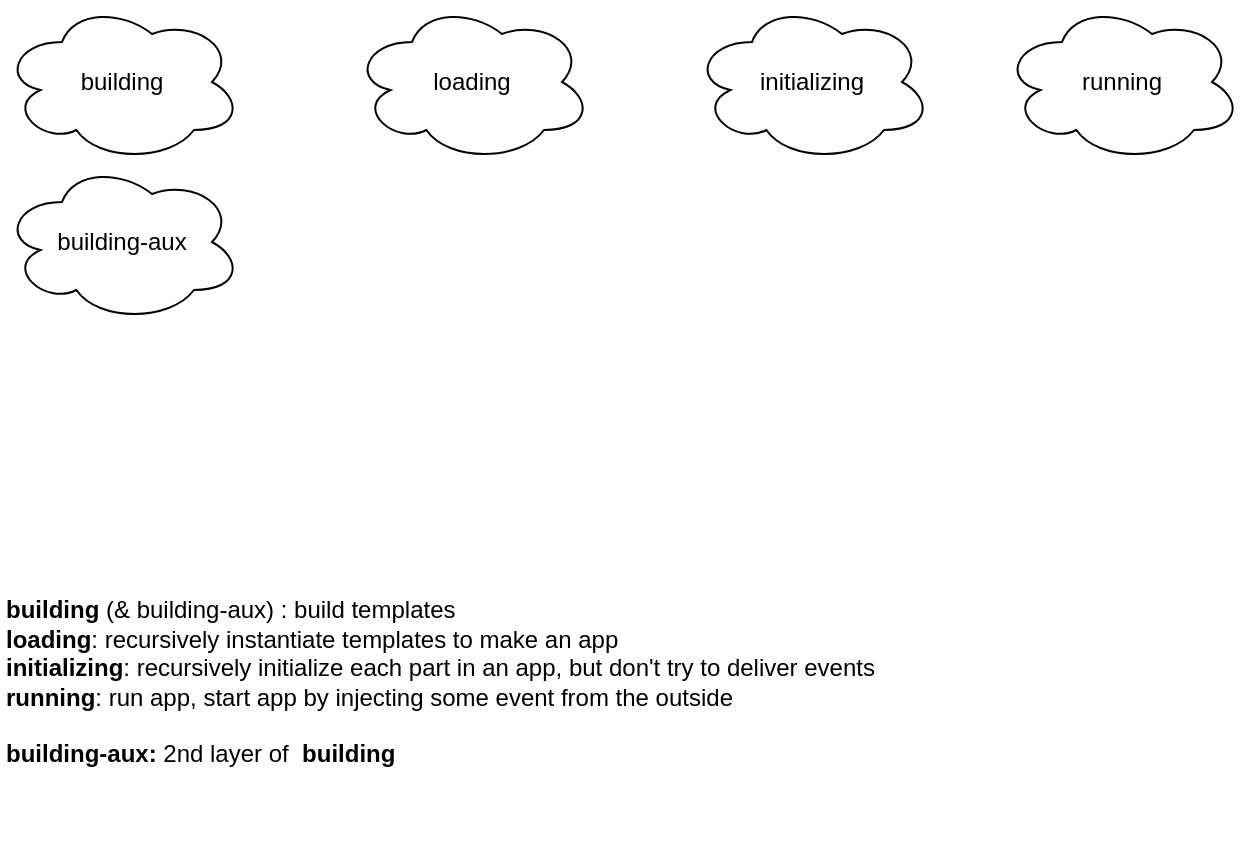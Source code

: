 <mxfile version="12.4.2" type="device" pages="5"><diagram id="A0vHn3LJokA9Ug6JAl7R" name="Phases"><mxGraphModel dx="1301" dy="880" grid="1" gridSize="10" guides="1" tooltips="1" connect="1" arrows="1" fold="1" page="1" pageScale="1" pageWidth="1100" pageHeight="850" math="0" shadow="0"><root><mxCell id="0"/><mxCell id="1" parent="0"/><mxCell id="JZzC8QKvH9GsyB7zfXu0-8" value="building" style="ellipse;shape=cloud;whiteSpace=wrap;html=1;align=center;" vertex="1" parent="1"><mxGeometry x="100" y="40" width="120" height="80" as="geometry"/></mxCell><mxCell id="JZzC8QKvH9GsyB7zfXu0-9" value="running" style="ellipse;shape=cloud;whiteSpace=wrap;html=1;align=center;" vertex="1" parent="1"><mxGeometry x="600" y="40" width="120" height="80" as="geometry"/></mxCell><mxCell id="JZzC8QKvH9GsyB7zfXu0-10" value="initializing" style="ellipse;shape=cloud;whiteSpace=wrap;html=1;align=center;" vertex="1" parent="1"><mxGeometry x="445" y="40" width="120" height="80" as="geometry"/></mxCell><mxCell id="JZzC8QKvH9GsyB7zfXu0-11" value="loading" style="ellipse;shape=cloud;whiteSpace=wrap;html=1;align=center;" vertex="1" parent="1"><mxGeometry x="275" y="40" width="120" height="80" as="geometry"/></mxCell><mxCell id="JZzC8QKvH9GsyB7zfXu0-12" value="building-aux" style="ellipse;shape=cloud;whiteSpace=wrap;html=1;align=center;" vertex="1" parent="1"><mxGeometry x="100" y="120" width="120" height="80" as="geometry"/></mxCell><mxCell id="kW1o_xMDUWIfaYX6Jeck-1" value="&lt;b&gt;building&lt;/b&gt; (&amp;amp; building-aux) : build templates&lt;br&gt;&lt;b&gt;loading&lt;/b&gt;: recursively instantiate templates to make an app&lt;br&gt;&lt;b&gt;initializing&lt;/b&gt;: recursively initialize each part in an app, but don't try to deliver events&lt;br&gt;&lt;div&gt;&lt;b&gt;running&lt;/b&gt;: run app, start app by injecting some event from the outside&lt;/div&gt;&lt;div&gt;&lt;br&gt;&lt;/div&gt;&lt;div&gt;&lt;b&gt;building-aux: &lt;/b&gt;2nd layer of&amp;nbsp; &lt;b&gt;building&lt;/b&gt;&lt;/div&gt;" style="text;html=1;strokeColor=none;fillColor=none;align=left;verticalAlign=middle;whiteSpace=wrap;rounded=0;" vertex="1" parent="1"><mxGeometry x="100" y="300" width="600" height="160" as="geometry"/></mxCell></root></mxGraphModel></diagram><diagram name="Phases Layer 2" id="Awak80YagIjAB6YQi5sK"><mxGraphModel dx="1106" dy="748" grid="1" gridSize="10" guides="1" tooltips="1" connect="1" arrows="1" fold="1" page="1" pageScale="1" pageWidth="1100" pageHeight="850" math="0" shadow="0"><root><mxCell id="W6VhrDwfj3lbK4ELw6_Q-0"/><mxCell id="W6VhrDwfj3lbK4ELw6_Q-1" parent="W6VhrDwfj3lbK4ELw6_Q-0"/><mxCell id="W6VhrDwfj3lbK4ELw6_Q-9" style="edgeStyle=orthogonalEdgeStyle;rounded=0;orthogonalLoop=1;jettySize=auto;html=1;exitX=0.875;exitY=0.5;exitDx=0;exitDy=0;exitPerimeter=0;" edge="1" parent="W6VhrDwfj3lbK4ELw6_Q-1" source="W6VhrDwfj3lbK4ELw6_Q-2" target="W6VhrDwfj3lbK4ELw6_Q-8"><mxGeometry relative="1" as="geometry"/></mxCell><mxCell id="W6VhrDwfj3lbK4ELw6_Q-3" value="running" style="ellipse;shape=cloud;whiteSpace=wrap;html=1;align=center;" vertex="1" parent="W6VhrDwfj3lbK4ELw6_Q-1"><mxGeometry x="935" y="40" width="120" height="80" as="geometry"/></mxCell><mxCell id="W6VhrDwfj3lbK4ELw6_Q-18" style="edgeStyle=orthogonalEdgeStyle;rounded=0;orthogonalLoop=1;jettySize=auto;html=1;entryX=0.16;entryY=0.55;entryDx=0;entryDy=0;entryPerimeter=0;" edge="1" parent="W6VhrDwfj3lbK4ELw6_Q-1" source="W6VhrDwfj3lbK4ELw6_Q-4" target="W6VhrDwfj3lbK4ELw6_Q-3"><mxGeometry relative="1" as="geometry"/></mxCell><mxCell id="W6VhrDwfj3lbK4ELw6_Q-4" value="initializing" style="ellipse;shape=cloud;whiteSpace=wrap;html=1;align=center;" vertex="1" parent="W6VhrDwfj3lbK4ELw6_Q-1"><mxGeometry x="780" y="40" width="120" height="80" as="geometry"/></mxCell><mxCell id="W6VhrDwfj3lbK4ELw6_Q-16" style="edgeStyle=orthogonalEdgeStyle;rounded=0;orthogonalLoop=1;jettySize=auto;html=1;entryX=0;entryY=0.5;entryDx=0;entryDy=0;" edge="1" parent="W6VhrDwfj3lbK4ELw6_Q-1" source="W6VhrDwfj3lbK4ELw6_Q-5" target="W6VhrDwfj3lbK4ELw6_Q-11"><mxGeometry relative="1" as="geometry"/></mxCell><mxCell id="W6VhrDwfj3lbK4ELw6_Q-5" value="loading" style="ellipse;shape=cloud;whiteSpace=wrap;html=1;align=center;" vertex="1" parent="W6VhrDwfj3lbK4ELw6_Q-1"><mxGeometry x="400" y="40" width="120" height="80" as="geometry"/></mxCell><mxCell id="W6VhrDwfj3lbK4ELw6_Q-6" value="building-aux" style="ellipse;shape=cloud;whiteSpace=wrap;html=1;align=center;" vertex="1" parent="W6VhrDwfj3lbK4ELw6_Q-1"><mxGeometry x="100" y="100" width="120" height="80" as="geometry"/></mxCell><mxCell id="W6VhrDwfj3lbK4ELw6_Q-7" value="&lt;b&gt;instantiated app: &lt;/b&gt;recursive instances of all parts and wires&lt;br&gt;&lt;b&gt;app:&lt;/b&gt;&amp;nbsp;non-cyclic tree of nodes created from templates, more than one node might be created by the same template, but each node is unique&lt;br&gt;&amp;nbsp; - &lt;b&gt;part&lt;/b&gt;s are like OO objects - instantiated from classes (templates)&lt;br&gt;&amp;nbsp; -&lt;b&gt;wires&lt;/b&gt;&lt;i style=&quot;font-weight: bold&quot;&gt;&amp;nbsp;&lt;/i&gt;are like OO objects - instantiated from classes (templates), but are completely local to a template (can only refer to&lt;i&gt;&amp;nbsp;&lt;/i&gt;&lt;b&gt;part&lt;/b&gt;s inside the same template)&lt;br&gt;&amp;nbsp;- no overriding allowed" style="text;html=1;strokeColor=none;fillColor=none;align=left;verticalAlign=middle;whiteSpace=wrap;rounded=0;" vertex="1" parent="W6VhrDwfj3lbK4ELw6_Q-1"><mxGeometry x="110" y="370" width="960" height="160" as="geometry"/></mxCell><mxCell id="W6VhrDwfj3lbK4ELw6_Q-10" style="edgeStyle=orthogonalEdgeStyle;rounded=0;orthogonalLoop=1;jettySize=auto;html=1;exitX=1;exitY=0.5;exitDx=0;exitDy=0;" edge="1" parent="W6VhrDwfj3lbK4ELw6_Q-1" source="W6VhrDwfj3lbK4ELw6_Q-8" target="W6VhrDwfj3lbK4ELw6_Q-5"><mxGeometry relative="1" as="geometry"/></mxCell><mxCell id="W6VhrDwfj3lbK4ELw6_Q-8" value="Templates" style="shape=cylinder;whiteSpace=wrap;html=1;boundedLbl=1;backgroundOutline=1;shadow=1;align=center;" vertex="1" parent="W6VhrDwfj3lbK4ELw6_Q-1"><mxGeometry x="280" y="40" width="60" height="80" as="geometry"/></mxCell><mxCell id="W6VhrDwfj3lbK4ELw6_Q-2" value="building" style="ellipse;shape=cloud;whiteSpace=wrap;html=1;align=center;" vertex="1" parent="W6VhrDwfj3lbK4ELw6_Q-1"><mxGeometry x="100" y="40" width="120" height="80" as="geometry"/></mxCell><mxCell id="W6VhrDwfj3lbK4ELw6_Q-17" style="edgeStyle=orthogonalEdgeStyle;rounded=0;orthogonalLoop=1;jettySize=auto;html=1;entryX=0.16;entryY=0.55;entryDx=0;entryDy=0;entryPerimeter=0;" edge="1" parent="W6VhrDwfj3lbK4ELw6_Q-1" source="W6VhrDwfj3lbK4ELw6_Q-11" target="W6VhrDwfj3lbK4ELw6_Q-4"><mxGeometry relative="1" as="geometry"/></mxCell><mxCell id="W6VhrDwfj3lbK4ELw6_Q-11" value="Instantiated&lt;br&gt;App&lt;br&gt;(node tree)" style="shape=cylinder;whiteSpace=wrap;html=1;boundedLbl=1;backgroundOutline=1;shadow=1;align=center;" vertex="1" parent="W6VhrDwfj3lbK4ELw6_Q-1"><mxGeometry x="600" y="30" width="80" height="100" as="geometry"/></mxCell></root></mxGraphModel></diagram><diagram id="oHHZp0xPRusxJmF0k1-R" name="When phases"><mxGraphModel dx="1106" dy="748" grid="1" gridSize="10" guides="1" tooltips="1" connect="1" arrows="1" fold="1" page="1" pageScale="1" pageWidth="1100" pageHeight="850" math="0" shadow="0"><root><mxCell id="SY6Xr_utBwztVMGwJl0G-0"/><mxCell id="SY6Xr_utBwztVMGwJl0G-1" parent="SY6Xr_utBwztVMGwJl0G-0"/><mxCell id="SY6Xr_utBwztVMGwJl0G-6" style="edgeStyle=orthogonalEdgeStyle;rounded=0;orthogonalLoop=1;jettySize=auto;html=1;exitX=1;exitY=0.5;exitDx=0;exitDy=0;" edge="1" parent="SY6Xr_utBwztVMGwJl0G-1" source="SY6Xr_utBwztVMGwJl0G-2" target="SY6Xr_utBwztVMGwJl0G-3"><mxGeometry relative="1" as="geometry"/></mxCell><mxCell id="SY6Xr_utBwztVMGwJl0G-2" value="diagram&amp;nbsp;&lt;br&gt;compiler" style="rounded=1;whiteSpace=wrap;html=1;shadow=0;align=center;" vertex="1" parent="SY6Xr_utBwztVMGwJl0G-1"><mxGeometry x="160" y="80" width="120" height="60" as="geometry"/></mxCell><mxCell id="SY6Xr_utBwztVMGwJl0G-8" style="edgeStyle=orthogonalEdgeStyle;rounded=0;orthogonalLoop=1;jettySize=auto;html=1;exitX=1;exitY=0.5;exitDx=0;exitDy=0;entryX=0;entryY=0.5;entryDx=0;entryDy=0;" edge="1" parent="SY6Xr_utBwztVMGwJl0G-1" source="SY6Xr_utBwztVMGwJl0G-3" target="SY6Xr_utBwztVMGwJl0G-7"><mxGeometry relative="1" as="geometry"/></mxCell><mxCell id="SY6Xr_utBwztVMGwJl0G-3" value="Templates&lt;br&gt;as&lt;br&gt;JSON" style="shape=cylinder;whiteSpace=wrap;html=1;boundedLbl=1;backgroundOutline=1;shadow=0;align=center;" vertex="1" parent="SY6Xr_utBwztVMGwJl0G-1"><mxGeometry x="360" y="70" width="60" height="80" as="geometry"/></mxCell><mxCell id="SY6Xr_utBwztVMGwJl0G-5" style="edgeStyle=orthogonalEdgeStyle;rounded=0;orthogonalLoop=1;jettySize=auto;html=1;exitX=1;exitY=0.5;exitDx=0;exitDy=0;" edge="1" parent="SY6Xr_utBwztVMGwJl0G-1" source="SY6Xr_utBwztVMGwJl0G-4" target="SY6Xr_utBwztVMGwJl0G-2"><mxGeometry relative="1" as="geometry"/></mxCell><mxCell id="SY6Xr_utBwztVMGwJl0G-4" value="SVG" style="shape=cylinder;whiteSpace=wrap;html=1;boundedLbl=1;backgroundOutline=1;shadow=0;align=center;" vertex="1" parent="SY6Xr_utBwztVMGwJl0G-1"><mxGeometry x="40" y="70" width="60" height="80" as="geometry"/></mxCell><mxCell id="SY6Xr_utBwztVMGwJl0G-10" style="edgeStyle=orthogonalEdgeStyle;rounded=0;orthogonalLoop=1;jettySize=auto;html=1;exitX=1;exitY=0.5;exitDx=0;exitDy=0;entryX=0;entryY=0.5;entryDx=0;entryDy=0;" edge="1" parent="SY6Xr_utBwztVMGwJl0G-1" source="SY6Xr_utBwztVMGwJl0G-7" target="SY6Xr_utBwztVMGwJl0G-9"><mxGeometry relative="1" as="geometry"/></mxCell><mxCell id="SY6Xr_utBwztVMGwJl0G-7" value="when building" style="rounded=1;whiteSpace=wrap;html=1;shadow=0;align=center;" vertex="1" parent="SY6Xr_utBwztVMGwJl0G-1"><mxGeometry x="520" y="80" width="120" height="60" as="geometry"/></mxCell><mxCell id="SY6Xr_utBwztVMGwJl0G-12" style="edgeStyle=orthogonalEdgeStyle;rounded=0;orthogonalLoop=1;jettySize=auto;html=1;exitX=0.5;exitY=1;exitDx=0;exitDy=0;" edge="1" parent="SY6Xr_utBwztVMGwJl0G-1" source="SY6Xr_utBwztVMGwJl0G-9" target="SY6Xr_utBwztVMGwJl0G-11"><mxGeometry relative="1" as="geometry"/></mxCell><mxCell id="SY6Xr_utBwztVMGwJl0G-9" value="Templates&lt;br&gt;Internal&lt;br&gt;Form&lt;br&gt;(Lisp, JS)" style="shape=cylinder;whiteSpace=wrap;html=1;boundedLbl=1;backgroundOutline=1;shadow=0;align=center;" vertex="1" parent="SY6Xr_utBwztVMGwJl0G-1"><mxGeometry x="720" y="60" width="70" height="100" as="geometry"/></mxCell><mxCell id="SY6Xr_utBwztVMGwJl0G-14" style="edgeStyle=orthogonalEdgeStyle;rounded=0;orthogonalLoop=1;jettySize=auto;html=1;entryX=0;entryY=0.5;entryDx=0;entryDy=0;" edge="1" parent="SY6Xr_utBwztVMGwJl0G-1" source="SY6Xr_utBwztVMGwJl0G-11" target="SY6Xr_utBwztVMGwJl0G-13"><mxGeometry relative="1" as="geometry"/></mxCell><mxCell id="SY6Xr_utBwztVMGwJl0G-11" value="when loading" style="rounded=1;whiteSpace=wrap;html=1;shadow=0;align=center;" vertex="1" parent="SY6Xr_utBwztVMGwJl0G-1"><mxGeometry x="160" y="280" width="120" height="60" as="geometry"/></mxCell><mxCell id="SY6Xr_utBwztVMGwJl0G-17" style="edgeStyle=orthogonalEdgeStyle;rounded=0;orthogonalLoop=1;jettySize=auto;html=1;entryX=0;entryY=0.5;entryDx=0;entryDy=0;" edge="1" parent="SY6Xr_utBwztVMGwJl0G-1" source="SY6Xr_utBwztVMGwJl0G-13" target="SY6Xr_utBwztVMGwJl0G-15"><mxGeometry relative="1" as="geometry"/></mxCell><mxCell id="SY6Xr_utBwztVMGwJl0G-13" value="Tree&lt;br&gt;of&amp;nbsp;&lt;br&gt;Instantiated&lt;br&gt;Nodes" style="shape=cylinder;whiteSpace=wrap;html=1;boundedLbl=1;backgroundOutline=1;shadow=0;align=center;" vertex="1" parent="SY6Xr_utBwztVMGwJl0G-1"><mxGeometry x="355" y="260" width="70" height="100" as="geometry"/></mxCell><mxCell id="SY6Xr_utBwztVMGwJl0G-18" style="edgeStyle=orthogonalEdgeStyle;rounded=0;orthogonalLoop=1;jettySize=auto;html=1;" edge="1" parent="SY6Xr_utBwztVMGwJl0G-1" source="SY6Xr_utBwztVMGwJl0G-15" target="SY6Xr_utBwztVMGwJl0G-16"><mxGeometry relative="1" as="geometry"/></mxCell><mxCell id="SY6Xr_utBwztVMGwJl0G-15" value="when initializing" style="rounded=1;whiteSpace=wrap;html=1;shadow=0;align=center;" vertex="1" parent="SY6Xr_utBwztVMGwJl0G-1"><mxGeometry x="520" y="280" width="120" height="60" as="geometry"/></mxCell><mxCell id="SY6Xr_utBwztVMGwJl0G-16" value="when running" style="rounded=1;whiteSpace=wrap;html=1;shadow=0;align=center;" vertex="1" parent="SY6Xr_utBwztVMGwJl0G-1"><mxGeometry x="720" y="280" width="120" height="60" as="geometry"/></mxCell></root></mxGraphModel></diagram><diagram name="When" id="FveZzvfE2Kw8vJdF4FJs"><mxGraphModel dx="1106" dy="748" grid="1" gridSize="10" guides="1" tooltips="1" connect="1" arrows="1" fold="1" page="1" pageScale="1" pageWidth="1100" pageHeight="850" math="0" shadow="0"><root><mxCell id="vQVDum-pGvwQ3GlyiHEh-0"/><mxCell id="vQVDum-pGvwQ3GlyiHEh-1" parent="vQVDum-pGvwQ3GlyiHEh-0"/><mxCell id="vQVDum-pGvwQ3GlyiHEh-2" value="&lt;b&gt;kind&lt;br&gt;&amp;nbsp;&lt;/b&gt;aka Template" style="rounded=1;whiteSpace=wrap;html=1;verticalAlign=top;" vertex="1" parent="vQVDum-pGvwQ3GlyiHEh-1"><mxGeometry x="340" y="890" width="400" height="190" as="geometry"/></mxCell><mxCell id="vQVDum-pGvwQ3GlyiHEh-3" value="node" style="rounded=1;whiteSpace=wrap;html=1;verticalAlign=top;" vertex="1" parent="vQVDum-pGvwQ3GlyiHEh-1"><mxGeometry x="314.12" y="1417" width="470" height="190" as="geometry"/></mxCell><mxCell id="vQVDum-pGvwQ3GlyiHEh-4" value="&lt;b&gt;dispatcher&lt;/b&gt;&lt;br&gt;runs the app&lt;br&gt;(polls and runs parts)" style="rounded=1;whiteSpace=wrap;html=1;verticalAlign=top;" vertex="1" parent="vQVDum-pGvwQ3GlyiHEh-1"><mxGeometry x="350" width="400" height="190" as="geometry"/></mxCell><mxCell id="vQVDum-pGvwQ3GlyiHEh-5" value="&lt;b&gt;loading&lt;/b&gt;&lt;br&gt;memo-node (node)&lt;br&gt;set-top-node (node)" style="rounded=0;whiteSpace=wrap;html=1;fillColor=#f5f5f5;strokeColor=#666666;fontColor=#333333;verticalAlign=top;" vertex="1" parent="vQVDum-pGvwQ3GlyiHEh-1"><mxGeometry x="389.12" y="160" width="135" height="80" as="geometry"/></mxCell><mxCell id="vQVDum-pGvwQ3GlyiHEh-6" value="&lt;b&gt;initializing&lt;br&gt;&lt;/b&gt;initialize-all" style="rounded=0;whiteSpace=wrap;html=1;fillColor=#f5f5f5;strokeColor=#666666;fontColor=#333333;verticalAlign=top;" vertex="1" parent="vQVDum-pGvwQ3GlyiHEh-1"><mxGeometry x="529.12" y="160" width="90" height="80" as="geometry"/></mxCell><mxCell id="vQVDum-pGvwQ3GlyiHEh-7" value="&lt;b&gt;initializing or running&lt;br&gt;&lt;/b&gt;send (event)&lt;br&gt;distribute-output-events&lt;br&gt;display-output-events-to-console-and-delete&lt;br&gt;get-output-events-and-delete &amp;gt;&amp;gt; map event&lt;br&gt;has-no-container?&lt;br&gt;distribute-outputs-upwards" style="rounded=0;whiteSpace=wrap;html=1;fillColor=#f5f5f5;strokeColor=#666666;fontColor=#333333;align=left;verticalAlign=top;" vertex="1" parent="vQVDum-pGvwQ3GlyiHEh-1"><mxGeometry x="324.12" y="1577" width="240" height="120" as="geometry"/></mxCell><mxCell id="vQVDum-pGvwQ3GlyiHEh-13" value="&lt;b&gt;building&lt;br&gt;&lt;/b&gt;" style="rounded=0;whiteSpace=wrap;html=1;fillColor=#f5f5f5;strokeColor=#666666;fontColor=#333333;align=center;verticalAlign=top;" vertex="1" parent="vQVDum-pGvwQ3GlyiHEh-1"><mxGeometry x="384.12" y="1050" width="90" height="80" as="geometry"/></mxCell><mxCell id="vQVDum-pGvwQ3GlyiHEh-14" value="&lt;b&gt;building-aux&lt;br&gt;&lt;/b&gt;" style="rounded=0;whiteSpace=wrap;html=1;fillColor=#f5f5f5;strokeColor=#666666;fontColor=#333333;align=center;verticalAlign=top;" vertex="1" parent="vQVDum-pGvwQ3GlyiHEh-1"><mxGeometry x="384.12" y="1130" width="90" height="80" as="geometry"/></mxCell><mxCell id="vQVDum-pGvwQ3GlyiHEh-15" value="part-definition" style="rounded=1;whiteSpace=wrap;html=1;verticalAlign=top;" vertex="1" parent="vQVDum-pGvwQ3GlyiHEh-1"><mxGeometry x="490" y="1140" width="294.12" height="190" as="geometry"/></mxCell><mxCell id="vQVDum-pGvwQ3GlyiHEh-16" value="&lt;b&gt;building&lt;br&gt;&lt;/b&gt;" style="rounded=0;whiteSpace=wrap;html=1;fillColor=#f5f5f5;strokeColor=#666666;fontColor=#333333;align=left;verticalAlign=top;" vertex="1" parent="vQVDum-pGvwQ3GlyiHEh-1"><mxGeometry x="530" y="1300" width="210" height="80" as="geometry"/></mxCell><mxCell id="vQVDum-pGvwQ3GlyiHEh-17" value="source" style="rounded=1;whiteSpace=wrap;html=1;verticalAlign=top;" vertex="1" parent="vQVDum-pGvwQ3GlyiHEh-1"><mxGeometry x="690" y="1900" width="400" height="190" as="geometry"/></mxCell><mxCell id="vQVDum-pGvwQ3GlyiHEh-19" value="destination" style="rounded=1;whiteSpace=wrap;html=1;verticalAlign=top;" vertex="1" parent="vQVDum-pGvwQ3GlyiHEh-1"><mxGeometry x="690" y="2160" width="400" height="190" as="geometry"/></mxCell><mxCell id="vQVDum-pGvwQ3GlyiHEh-21" value="wire" style="rounded=1;whiteSpace=wrap;html=1;verticalAlign=top;" vertex="1" parent="vQVDum-pGvwQ3GlyiHEh-1"><mxGeometry x="210" y="1900" width="400" height="190" as="geometry"/></mxCell><mxCell id="vQVDum-pGvwQ3GlyiHEh-22" value="&lt;b&gt;building&lt;br&gt;&lt;/b&gt;" style="rounded=0;whiteSpace=wrap;html=1;fillColor=#f5f5f5;strokeColor=#666666;fontColor=#333333;align=left;verticalAlign=top;" vertex="1" parent="vQVDum-pGvwQ3GlyiHEh-1"><mxGeometry x="255.88" y="2070" width="75" height="80" as="geometry"/></mxCell><mxCell id="vQVDum-pGvwQ3GlyiHEh-23" value="&lt;b&gt;loading&lt;br&gt;&lt;/b&gt;" style="rounded=0;whiteSpace=wrap;html=1;fillColor=#f5f5f5;strokeColor=#666666;fontColor=#333333;align=center;verticalAlign=top;" vertex="1" parent="vQVDum-pGvwQ3GlyiHEh-1"><mxGeometry x="484.12" y="1050" width="90" height="80" as="geometry"/></mxCell><mxCell id="vQVDum-pGvwQ3GlyiHEh-24" value="&lt;b&gt;loading&lt;br&gt;&lt;/b&gt;" style="rounded=0;whiteSpace=wrap;html=1;fillColor=#f5f5f5;strokeColor=#666666;fontColor=#333333;align=left;verticalAlign=top;" vertex="1" parent="vQVDum-pGvwQ3GlyiHEh-1"><mxGeometry x="574.12" y="1577" width="90" height="80" as="geometry"/></mxCell><mxCell id="vQVDum-pGvwQ3GlyiHEh-25" value="&lt;b&gt;running&lt;br&gt;&lt;/b&gt;" style="rounded=0;whiteSpace=wrap;html=1;fillColor=#f5f5f5;strokeColor=#666666;fontColor=#333333;verticalAlign=top;" vertex="1" parent="vQVDum-pGvwQ3GlyiHEh-1"><mxGeometry x="624.12" y="160" width="90" height="80" as="geometry"/></mxCell><mxCell id="vQVDum-pGvwQ3GlyiHEh-26" value="&lt;b&gt;running&lt;br&gt;&lt;/b&gt;" style="rounded=0;whiteSpace=wrap;html=1;fillColor=#f5f5f5;strokeColor=#666666;fontColor=#333333;verticalAlign=top;" vertex="1" parent="vQVDum-pGvwQ3GlyiHEh-1"><mxGeometry x="579.12" y="1050" width="90" height="80" as="geometry"/></mxCell><mxCell id="vQVDum-pGvwQ3GlyiHEh-27" value="&lt;b&gt;running&lt;br&gt;&lt;/b&gt;" style="rounded=0;whiteSpace=wrap;html=1;fillColor=#f5f5f5;strokeColor=#666666;fontColor=#333333;verticalAlign=top;" vertex="1" parent="vQVDum-pGvwQ3GlyiHEh-1"><mxGeometry x="674.12" y="1577" width="90" height="80" as="geometry"/></mxCell><mxCell id="vQVDum-pGvwQ3GlyiHEh-28" value="isaApp" style="rounded=1;whiteSpace=wrap;html=1;verticalAlign=top;" vertex="1" parent="vQVDum-pGvwQ3GlyiHEh-1"><mxGeometry x="350" y="330" width="400" height="190" as="geometry"/></mxCell><mxCell id="TWGaaJ7E9dpiLLMP9btv-2" value="&lt;b&gt;building&lt;br&gt;&lt;/b&gt;" style="rounded=0;whiteSpace=wrap;html=1;fillColor=#f5f5f5;strokeColor=#666666;fontColor=#333333;align=left;verticalAlign=top;" vertex="1" parent="vQVDum-pGvwQ3GlyiHEh-1"><mxGeometry x="727.5" y="2060" width="75" height="80" as="geometry"/></mxCell><mxCell id="TWGaaJ7E9dpiLLMP9btv-3" value="&lt;b&gt;building&lt;br&gt;&lt;/b&gt;" style="rounded=0;whiteSpace=wrap;html=1;fillColor=#f5f5f5;strokeColor=#666666;fontColor=#333333;align=left;verticalAlign=top;" vertex="1" parent="vQVDum-pGvwQ3GlyiHEh-1"><mxGeometry x="735" y="2320" width="75" height="80" as="geometry"/></mxCell></root></mxGraphModel></diagram><diagram id="ZeItdUad65z1JskwPZTE" name="Node Instantiation"><mxGraphModel dx="8473" dy="4137" grid="1" gridSize="10" guides="1" tooltips="1" connect="1" arrows="1" fold="1" page="1" pageScale="1" pageWidth="1100" pageHeight="850" math="0" shadow="0"><root><mxCell id="KrxITeLxMBWRORtul-yt-0"/><mxCell id="KrxITeLxMBWRORtul-yt-1" parent="KrxITeLxMBWRORtul-yt-0"/><mxCell id="ngpMnnh5yGR909yP57Ac-11" value="" style="rounded=1;whiteSpace=wrap;html=1;shadow=0;align=center;verticalAlign=middle;" vertex="1" parent="KrxITeLxMBWRORtul-yt-1"><mxGeometry x="5760" y="1300" width="290" height="210" as="geometry"/></mxCell><mxCell id="ll6NBo9K-i_f8XyzeRGv-724" value="&lt;b&gt;kinds&lt;/b&gt;" style="rounded=1;whiteSpace=wrap;html=1;shadow=0;align=center;verticalAlign=top;fillColor=#f5f5f5;strokeColor=#666666;fontColor=#333333;" vertex="1" parent="KrxITeLxMBWRORtul-yt-1"><mxGeometry x="2360" y="860" width="1700" height="2810" as="geometry"/></mxCell><mxCell id="ll6NBo9K-i_f8XyzeRGv-720" value="Instantiation Template&lt;br&gt;kind-name: &quot;&quot;&lt;br&gt;self-class: schematic-implementation-dependent&lt;br&gt;input-queue: []&lt;br&gt;ouput-queue: []&lt;br&gt;input-pins: [&quot;start&quot;]&lt;br&gt;output-pins: [&quot;&quot;]&lt;br&gt;container: --&lt;br&gt;name-in-container: --&lt;br&gt;parts:&lt;br&gt;&lt;br&gt;&lt;br&gt;&lt;br&gt;&lt;br&gt;&lt;br&gt;wires:" style="rounded=0;whiteSpace=wrap;html=1;shadow=0;align=center;verticalAlign=top;" vertex="1" parent="KrxITeLxMBWRORtul-yt-1"><mxGeometry x="3328.75" y="1010" width="610" height="585" as="geometry"/></mxCell><mxCell id="ll6NBo9K-i_f8XyzeRGv-614" value="&lt;b&gt;Template&lt;/b&gt;&lt;br&gt;&lt;br&gt;for hello" style="rounded=1;whiteSpace=wrap;html=1;shadow=0;align=center;verticalAlign=top;" vertex="1" parent="KrxITeLxMBWRORtul-yt-1"><mxGeometry x="2486.25" y="3040" width="842.5" height="390" as="geometry"/></mxCell><mxCell id="ll6NBo9K-i_f8XyzeRGv-591" value="&lt;b&gt;Template&lt;/b&gt;&lt;br&gt;&lt;br&gt;for hello" style="rounded=1;whiteSpace=wrap;html=1;shadow=0;align=center;verticalAlign=top;" vertex="1" parent="KrxITeLxMBWRORtul-yt-1"><mxGeometry x="2480" y="2120" width="842.5" height="390" as="geometry"/></mxCell><mxCell id="ll6NBo9K-i_f8XyzeRGv-267" value="&lt;b&gt;JSON Template&lt;/b&gt;&lt;br&gt;&lt;br&gt;for TOP" style="rounded=1;whiteSpace=wrap;html=1;shadow=0;align=center;verticalAlign=top;" vertex="1" parent="KrxITeLxMBWRORtul-yt-1"><mxGeometry x="97.5" y="900" width="842.5" height="1110" as="geometry"/></mxCell><mxCell id="ll6NBo9K-i_f8XyzeRGv-268" value="schematic template" style="rounded=1;whiteSpace=wrap;html=1;shadow=0;align=center;verticalAlign=top;" vertex="1" parent="KrxITeLxMBWRORtul-yt-1"><mxGeometry x="117.5" y="1210" width="210" height="30" as="geometry"/></mxCell><mxCell id="ll6NBo9K-i_f8XyzeRGv-277" value="" style="rounded=1;whiteSpace=wrap;html=1;shadow=0;align=center;verticalAlign=top;container=1;fillColor=#e1d5e7;strokeColor=#9673a6;" vertex="1" parent="KrxITeLxMBWRORtul-yt-1"><mxGeometry x="117.5" y="1400" width="210" height="100" as="geometry"/></mxCell><mxCell id="ll6NBo9K-i_f8XyzeRGv-278" value="parts" style="rounded=1;whiteSpace=wrap;html=1;shadow=0;align=center;verticalAlign=top;" vertex="1" parent="ll6NBo9K-i_f8XyzeRGv-277"><mxGeometry x="30" y="15" width="150" height="30" as="geometry"/></mxCell><mxCell id="ll6NBo9K-i_f8XyzeRGv-279" value="wires" style="rounded=1;whiteSpace=wrap;html=1;shadow=0;align=center;verticalAlign=top;" vertex="1" parent="ll6NBo9K-i_f8XyzeRGv-277"><mxGeometry x="30" y="45" width="150" height="30" as="geometry"/></mxCell><mxCell id="ll6NBo9K-i_f8XyzeRGv-291" value="string-join" style="rounded=1;whiteSpace=wrap;html=1;shadow=0;align=center;verticalAlign=middle;" vertex="1" parent="KrxITeLxMBWRORtul-yt-1"><mxGeometry x="380" y="1490" width="55" height="40" as="geometry"/></mxCell><mxCell id="ll6NBo9K-i_f8XyzeRGv-381" style="edgeStyle=orthogonalEdgeStyle;rounded=0;orthogonalLoop=1;jettySize=auto;html=1;exitX=0.5;exitY=1;exitDx=0;exitDy=0;entryX=0.5;entryY=0;entryDx=0;entryDy=0;" edge="1" parent="KrxITeLxMBWRORtul-yt-1" source="ll6NBo9K-i_f8XyzeRGv-376" target="ll6NBo9K-i_f8XyzeRGv-378"><mxGeometry relative="1" as="geometry"/></mxCell><mxCell id="ll6NBo9K-i_f8XyzeRGv-376" value="hello" style="rounded=1;whiteSpace=wrap;html=1;shadow=0;align=center;verticalAlign=middle;" vertex="1" parent="KrxITeLxMBWRORtul-yt-1"><mxGeometry x="380" y="1070" width="55" height="40" as="geometry"/></mxCell><mxCell id="ll6NBo9K-i_f8XyzeRGv-382" style="edgeStyle=orthogonalEdgeStyle;rounded=0;orthogonalLoop=1;jettySize=auto;html=1;exitX=0.5;exitY=1;exitDx=0;exitDy=0;entryX=0.5;entryY=0;entryDx=0;entryDy=0;" edge="1" parent="KrxITeLxMBWRORtul-yt-1" source="ll6NBo9K-i_f8XyzeRGv-378" target="ll6NBo9K-i_f8XyzeRGv-291"><mxGeometry relative="1" as="geometry"/></mxCell><mxCell id="ll6NBo9K-i_f8XyzeRGv-378" value="world" style="rounded=1;whiteSpace=wrap;html=1;shadow=0;align=center;verticalAlign=middle;" vertex="1" parent="KrxITeLxMBWRORtul-yt-1"><mxGeometry x="380" y="1240" width="55" height="40" as="geometry"/></mxCell><mxCell id="ll6NBo9K-i_f8XyzeRGv-389" value="self-class is a handle to underlying implemtnation details for initiaily(), react() and instance-vars" style="text;html=1;strokeColor=none;fillColor=none;align=center;verticalAlign=middle;whiteSpace=wrap;rounded=0;shadow=0;" vertex="1" parent="KrxITeLxMBWRORtul-yt-1"><mxGeometry x="122.5" y="2030" width="600" height="20" as="geometry"/></mxCell><mxCell id="ll6NBo9K-i_f8XyzeRGv-402" value="part class (kind)" style="rounded=1;whiteSpace=wrap;html=1;shadow=0;align=center;verticalAlign=top;container=1;fillColor=#e1d5e7;strokeColor=#9673a6;" vertex="1" parent="KrxITeLxMBWRORtul-yt-1"><mxGeometry x="117.5" y="1240" width="210" height="160" as="geometry"/></mxCell><mxCell id="ll6NBo9K-i_f8XyzeRGv-403" value="TOP" style="rounded=1;whiteSpace=wrap;html=1;shadow=0;align=center;verticalAlign=top;" vertex="1" parent="ll6NBo9K-i_f8XyzeRGv-402"><mxGeometry x="30" y="30" width="120" height="30" as="geometry"/></mxCell><mxCell id="ll6NBo9K-i_f8XyzeRGv-404" value="[&quot;start&quot;]" style="rounded=1;whiteSpace=wrap;html=1;shadow=0;align=center;verticalAlign=top;" vertex="1" parent="ll6NBo9K-i_f8XyzeRGv-402"><mxGeometry x="30" y="60" width="150" height="30" as="geometry"/></mxCell><mxCell id="ll6NBo9K-i_f8XyzeRGv-405" value="[]" style="rounded=1;whiteSpace=wrap;html=1;shadow=0;align=center;verticalAlign=top;" vertex="1" parent="ll6NBo9K-i_f8XyzeRGv-402"><mxGeometry x="30" y="90" width="150" height="30" as="geometry"/></mxCell><mxCell id="ll6NBo9K-i_f8XyzeRGv-406" value=".schematic() / .react ()" style="rounded=1;whiteSpace=wrap;html=1;shadow=0;align=center;verticalAlign=top;" vertex="1" parent="ll6NBo9K-i_f8XyzeRGv-402"><mxGeometry x="30" y="120" width="150" height="30" as="geometry"/></mxCell><mxCell id="ll6NBo9K-i_f8XyzeRGv-408" value="" style="rounded=1;whiteSpace=wrap;html=1;shadow=0;align=center;fillColor=#f5f5f5;strokeColor=#666666;fontColor=#333333;" vertex="1" parent="KrxITeLxMBWRORtul-yt-1"><mxGeometry x="365" y="1670" width="540" height="70" as="geometry"/></mxCell><mxCell id="ll6NBo9K-i_f8XyzeRGv-409" value="0" style="rounded=1;whiteSpace=wrap;html=1;shadow=0;align=center;verticalAlign=middle;" vertex="1" parent="KrxITeLxMBWRORtul-yt-1"><mxGeometry x="390" y="1685" width="55" height="40" as="geometry"/></mxCell><mxCell id="ll6NBo9K-i_f8XyzeRGv-410" value="&quot;self&quot;" style="rounded=1;whiteSpace=wrap;html=1;shadow=0;align=center;verticalAlign=middle;" vertex="1" parent="KrxITeLxMBWRORtul-yt-1"><mxGeometry x="480" y="1685" width="65" height="40" as="geometry"/></mxCell><mxCell id="ll6NBo9K-i_f8XyzeRGv-411" value="&quot;hello&quot;" style="rounded=1;whiteSpace=wrap;html=1;shadow=0;align=center;verticalAlign=middle;" vertex="1" parent="KrxITeLxMBWRORtul-yt-1"><mxGeometry x="625" y="1685" width="55" height="40" as="geometry"/></mxCell><mxCell id="ll6NBo9K-i_f8XyzeRGv-412" value="&quot;start" style="rounded=1;whiteSpace=wrap;html=1;shadow=0;align=center;verticalAlign=middle;" vertex="1" parent="KrxITeLxMBWRORtul-yt-1"><mxGeometry x="680" y="1685" width="55" height="40" as="geometry"/></mxCell><mxCell id="ll6NBo9K-i_f8XyzeRGv-413" value="&quot;start&quot;" style="rounded=1;whiteSpace=wrap;html=1;shadow=0;align=center;verticalAlign=middle;" vertex="1" parent="KrxITeLxMBWRORtul-yt-1"><mxGeometry x="545" y="1685" width="55" height="40" as="geometry"/></mxCell><mxCell id="ll6NBo9K-i_f8XyzeRGv-417" value="&quot;world&quot;" style="rounded=1;whiteSpace=wrap;html=1;shadow=0;align=center;verticalAlign=middle;" vertex="1" parent="KrxITeLxMBWRORtul-yt-1"><mxGeometry x="735" y="1685" width="55" height="40" as="geometry"/></mxCell><mxCell id="ll6NBo9K-i_f8XyzeRGv-418" value="&quot;start" style="rounded=1;whiteSpace=wrap;html=1;shadow=0;align=center;verticalAlign=middle;" vertex="1" parent="KrxITeLxMBWRORtul-yt-1"><mxGeometry x="790" y="1685" width="55" height="40" as="geometry"/></mxCell><mxCell id="ll6NBo9K-i_f8XyzeRGv-421" value="" style="rounded=1;whiteSpace=wrap;html=1;shadow=0;align=center;fillColor=#f5f5f5;strokeColor=#666666;fontColor=#333333;" vertex="1" parent="KrxITeLxMBWRORtul-yt-1"><mxGeometry x="365" y="1740" width="390" height="70" as="geometry"/></mxCell><mxCell id="ll6NBo9K-i_f8XyzeRGv-422" value="1" style="rounded=1;whiteSpace=wrap;html=1;shadow=0;align=center;verticalAlign=middle;" vertex="1" parent="KrxITeLxMBWRORtul-yt-1"><mxGeometry x="390" y="1755" width="55" height="40" as="geometry"/></mxCell><mxCell id="ll6NBo9K-i_f8XyzeRGv-423" value="&quot;hello&quot;" style="rounded=1;whiteSpace=wrap;html=1;shadow=0;align=center;verticalAlign=middle;" vertex="1" parent="KrxITeLxMBWRORtul-yt-1"><mxGeometry x="480" y="1755" width="65" height="40" as="geometry"/></mxCell><mxCell id="ll6NBo9K-i_f8XyzeRGv-424" value="&quot;string-join&quot;" style="rounded=1;whiteSpace=wrap;html=1;shadow=0;align=center;verticalAlign=middle;" vertex="1" parent="KrxITeLxMBWRORtul-yt-1"><mxGeometry x="625" y="1755" width="55" height="40" as="geometry"/></mxCell><mxCell id="ll6NBo9K-i_f8XyzeRGv-425" value="&quot;a&quot;" style="rounded=1;whiteSpace=wrap;html=1;shadow=0;align=center;verticalAlign=middle;" vertex="1" parent="KrxITeLxMBWRORtul-yt-1"><mxGeometry x="680" y="1755" width="55" height="40" as="geometry"/></mxCell><mxCell id="ll6NBo9K-i_f8XyzeRGv-426" value="&quot;s&quot;" style="rounded=1;whiteSpace=wrap;html=1;shadow=0;align=center;verticalAlign=middle;" vertex="1" parent="KrxITeLxMBWRORtul-yt-1"><mxGeometry x="545" y="1755" width="55" height="40" as="geometry"/></mxCell><mxCell id="ll6NBo9K-i_f8XyzeRGv-429" value="" style="rounded=1;whiteSpace=wrap;html=1;shadow=0;align=center;fillColor=#f5f5f5;strokeColor=#666666;fontColor=#333333;" vertex="1" parent="KrxITeLxMBWRORtul-yt-1"><mxGeometry x="365" y="1810" width="390" height="70" as="geometry"/></mxCell><mxCell id="ll6NBo9K-i_f8XyzeRGv-430" value="2" style="rounded=1;whiteSpace=wrap;html=1;shadow=0;align=center;verticalAlign=middle;" vertex="1" parent="KrxITeLxMBWRORtul-yt-1"><mxGeometry x="390" y="1825" width="55" height="40" as="geometry"/></mxCell><mxCell id="ll6NBo9K-i_f8XyzeRGv-431" value="&quot;world&quot;" style="rounded=1;whiteSpace=wrap;html=1;shadow=0;align=center;verticalAlign=middle;" vertex="1" parent="KrxITeLxMBWRORtul-yt-1"><mxGeometry x="480" y="1825" width="65" height="40" as="geometry"/></mxCell><mxCell id="ll6NBo9K-i_f8XyzeRGv-432" value="&quot;string-join&quot;" style="rounded=1;whiteSpace=wrap;html=1;shadow=0;align=center;verticalAlign=middle;" vertex="1" parent="KrxITeLxMBWRORtul-yt-1"><mxGeometry x="625" y="1825" width="55" height="40" as="geometry"/></mxCell><mxCell id="ll6NBo9K-i_f8XyzeRGv-433" value="&quot;b&quot;" style="rounded=1;whiteSpace=wrap;html=1;shadow=0;align=center;verticalAlign=middle;" vertex="1" parent="KrxITeLxMBWRORtul-yt-1"><mxGeometry x="680" y="1825" width="55" height="40" as="geometry"/></mxCell><mxCell id="ll6NBo9K-i_f8XyzeRGv-434" value="&quot;s&quot;" style="rounded=1;whiteSpace=wrap;html=1;shadow=0;align=center;verticalAlign=middle;" vertex="1" parent="KrxITeLxMBWRORtul-yt-1"><mxGeometry x="545" y="1825" width="55" height="40" as="geometry"/></mxCell><mxCell id="ll6NBo9K-i_f8XyzeRGv-435" value="" style="rounded=1;whiteSpace=wrap;html=1;shadow=0;align=center;fillColor=#f5f5f5;strokeColor=#666666;fontColor=#333333;" vertex="1" parent="KrxITeLxMBWRORtul-yt-1"><mxGeometry x="365" y="1880" width="390" height="70" as="geometry"/></mxCell><mxCell id="ll6NBo9K-i_f8XyzeRGv-436" value="3" style="rounded=1;whiteSpace=wrap;html=1;shadow=0;align=center;verticalAlign=middle;" vertex="1" parent="KrxITeLxMBWRORtul-yt-1"><mxGeometry x="390" y="1895" width="55" height="40" as="geometry"/></mxCell><mxCell id="ll6NBo9K-i_f8XyzeRGv-437" value="&quot;string-join&quot;" style="rounded=1;whiteSpace=wrap;html=1;shadow=0;align=center;verticalAlign=middle;" vertex="1" parent="KrxITeLxMBWRORtul-yt-1"><mxGeometry x="480" y="1895" width="65" height="40" as="geometry"/></mxCell><mxCell id="ll6NBo9K-i_f8XyzeRGv-438" value="&quot;self&quot;" style="rounded=1;whiteSpace=wrap;html=1;shadow=0;align=center;verticalAlign=middle;" vertex="1" parent="KrxITeLxMBWRORtul-yt-1"><mxGeometry x="625" y="1895" width="55" height="40" as="geometry"/></mxCell><mxCell id="ll6NBo9K-i_f8XyzeRGv-439" value="&quot;result&quot;" style="rounded=1;whiteSpace=wrap;html=1;shadow=0;align=center;verticalAlign=middle;" vertex="1" parent="KrxITeLxMBWRORtul-yt-1"><mxGeometry x="680" y="1895" width="55" height="40" as="geometry"/></mxCell><mxCell id="ll6NBo9K-i_f8XyzeRGv-440" value="&quot;result&quot;" style="rounded=1;whiteSpace=wrap;html=1;shadow=0;align=center;verticalAlign=middle;" vertex="1" parent="KrxITeLxMBWRORtul-yt-1"><mxGeometry x="545" y="1895" width="55" height="40" as="geometry"/></mxCell><mxCell id="ll6NBo9K-i_f8XyzeRGv-443" style="edgeStyle=orthogonalEdgeStyle;rounded=0;orthogonalLoop=1;jettySize=auto;html=1;exitX=1;exitY=0.5;exitDx=0;exitDy=0;entryX=0;entryY=0.5;entryDx=0;entryDy=0;" edge="1" parent="KrxITeLxMBWRORtul-yt-1" source="ll6NBo9K-i_f8XyzeRGv-278" target="ll6NBo9K-i_f8XyzeRGv-376"><mxGeometry relative="1" as="geometry"/></mxCell><mxCell id="ll6NBo9K-i_f8XyzeRGv-444" style="edgeStyle=orthogonalEdgeStyle;rounded=0;orthogonalLoop=1;jettySize=auto;html=1;exitX=1;exitY=0.5;exitDx=0;exitDy=0;entryX=0;entryY=0.5;entryDx=0;entryDy=0;" edge="1" parent="KrxITeLxMBWRORtul-yt-1" source="ll6NBo9K-i_f8XyzeRGv-279" target="ll6NBo9K-i_f8XyzeRGv-408"><mxGeometry relative="1" as="geometry"/></mxCell><mxCell id="ll6NBo9K-i_f8XyzeRGv-512" style="edgeStyle=orthogonalEdgeStyle;rounded=0;orthogonalLoop=1;jettySize=auto;html=1;entryX=-0.001;entryY=0.481;entryDx=0;entryDy=0;entryPerimeter=0;" edge="1" parent="KrxITeLxMBWRORtul-yt-1" source="ll6NBo9K-i_f8XyzeRGv-509" target="ll6NBo9K-i_f8XyzeRGv-267"><mxGeometry relative="1" as="geometry"/></mxCell><mxCell id="ll6NBo9K-i_f8XyzeRGv-691" style="edgeStyle=orthogonalEdgeStyle;rounded=0;orthogonalLoop=1;jettySize=auto;html=1;exitX=0.75;exitY=1;exitDx=0;exitDy=0;entryX=0;entryY=0.5;entryDx=0;entryDy=0;" edge="1" parent="KrxITeLxMBWRORtul-yt-1" source="ll6NBo9K-i_f8XyzeRGv-509" target="ll6NBo9K-i_f8XyzeRGv-670"><mxGeometry relative="1" as="geometry"/></mxCell><mxCell id="ll6NBo9K-i_f8XyzeRGv-692" style="edgeStyle=orthogonalEdgeStyle;rounded=0;orthogonalLoop=1;jettySize=auto;html=1;exitX=0.5;exitY=1;exitDx=0;exitDy=0;entryX=0;entryY=0.5;entryDx=0;entryDy=0;" edge="1" parent="KrxITeLxMBWRORtul-yt-1" source="ll6NBo9K-i_f8XyzeRGv-509" target="ll6NBo9K-i_f8XyzeRGv-684"><mxGeometry relative="1" as="geometry"/></mxCell><mxCell id="ll6NBo9K-i_f8XyzeRGv-694" style="edgeStyle=orthogonalEdgeStyle;rounded=0;orthogonalLoop=1;jettySize=auto;html=1;exitX=0.25;exitY=1;exitDx=0;exitDy=0;entryX=0;entryY=0.5;entryDx=0;entryDy=0;" edge="1" parent="KrxITeLxMBWRORtul-yt-1" source="ll6NBo9K-i_f8XyzeRGv-509" target="ll6NBo9K-i_f8XyzeRGv-669"><mxGeometry relative="1" as="geometry"/></mxCell><mxCell id="ll6NBo9K-i_f8XyzeRGv-509" value="diagram compiler" style="rounded=1;whiteSpace=wrap;html=1;shadow=0;align=center;" vertex="1" parent="KrxITeLxMBWRORtul-yt-1"><mxGeometry x="-240" y="1400" width="120" height="60" as="geometry"/></mxCell><mxCell id="ll6NBo9K-i_f8XyzeRGv-510" style="edgeStyle=orthogonalEdgeStyle;rounded=0;orthogonalLoop=1;jettySize=auto;html=1;" edge="1" parent="KrxITeLxMBWRORtul-yt-1" source="ll6NBo9K-i_f8XyzeRGv-511" target="ll6NBo9K-i_f8XyzeRGv-509"><mxGeometry relative="1" as="geometry"/></mxCell><mxCell id="ll6NBo9K-i_f8XyzeRGv-511" value="SVG" style="shape=cylinder;whiteSpace=wrap;html=1;boundedLbl=1;backgroundOutline=1;shadow=0;align=center;" vertex="1" parent="KrxITeLxMBWRORtul-yt-1"><mxGeometry x="-390" y="1390" width="60" height="80" as="geometry"/></mxCell><mxCell id="ll6NBo9K-i_f8XyzeRGv-517" value="&lt;b&gt;Template&lt;/b&gt;&lt;br&gt;&lt;br&gt;for TOP" style="rounded=1;whiteSpace=wrap;html=1;shadow=0;align=center;verticalAlign=top;" vertex="1" parent="KrxITeLxMBWRORtul-yt-1"><mxGeometry x="2486.25" y="910" width="842.5" height="1110" as="geometry"/></mxCell><mxCell id="ll6NBo9K-i_f8XyzeRGv-518" value="schematic template" style="rounded=1;whiteSpace=wrap;html=1;shadow=0;align=center;verticalAlign=top;" vertex="1" parent="KrxITeLxMBWRORtul-yt-1"><mxGeometry x="2506.25" y="1220" width="210" height="30" as="geometry"/></mxCell><mxCell id="ll6NBo9K-i_f8XyzeRGv-519" value="" style="rounded=1;whiteSpace=wrap;html=1;shadow=0;align=center;verticalAlign=top;container=1;fillColor=#e1d5e7;strokeColor=#9673a6;" vertex="1" parent="KrxITeLxMBWRORtul-yt-1"><mxGeometry x="2506.25" y="1410" width="210" height="100" as="geometry"/></mxCell><mxCell id="ll6NBo9K-i_f8XyzeRGv-520" value="parts" style="rounded=1;whiteSpace=wrap;html=1;shadow=0;align=center;verticalAlign=top;" vertex="1" parent="ll6NBo9K-i_f8XyzeRGv-519"><mxGeometry x="30" y="15" width="150" height="30" as="geometry"/></mxCell><mxCell id="ll6NBo9K-i_f8XyzeRGv-521" value="wires" style="rounded=1;whiteSpace=wrap;html=1;shadow=0;align=center;verticalAlign=top;" vertex="1" parent="ll6NBo9K-i_f8XyzeRGv-519"><mxGeometry x="30" y="45" width="150" height="30" as="geometry"/></mxCell><mxCell id="ll6NBo9K-i_f8XyzeRGv-522" value="leaf template" style="rounded=1;whiteSpace=wrap;html=1;shadow=0;align=center;verticalAlign=top;" vertex="1" parent="KrxITeLxMBWRORtul-yt-1"><mxGeometry x="2768.75" y="3120" width="210" height="30" as="geometry"/></mxCell><mxCell id="ll6NBo9K-i_f8XyzeRGv-523" value="string-join" style="rounded=1;whiteSpace=wrap;html=1;shadow=0;align=center;verticalAlign=middle;" vertex="1" parent="KrxITeLxMBWRORtul-yt-1"><mxGeometry x="2768.75" y="1500" width="55" height="40" as="geometry"/></mxCell><mxCell id="ll6NBo9K-i_f8XyzeRGv-532" style="edgeStyle=orthogonalEdgeStyle;rounded=0;orthogonalLoop=1;jettySize=auto;html=1;exitX=0.5;exitY=1;exitDx=0;exitDy=0;entryX=0.5;entryY=0;entryDx=0;entryDy=0;" edge="1" parent="KrxITeLxMBWRORtul-yt-1" source="ll6NBo9K-i_f8XyzeRGv-533" target="ll6NBo9K-i_f8XyzeRGv-536"><mxGeometry relative="1" as="geometry"/></mxCell><mxCell id="ll6NBo9K-i_f8XyzeRGv-533" value="hello" style="rounded=1;whiteSpace=wrap;html=1;shadow=0;align=center;verticalAlign=middle;" vertex="1" parent="KrxITeLxMBWRORtul-yt-1"><mxGeometry x="2768.75" y="1080" width="55" height="40" as="geometry"/></mxCell><mxCell id="ll6NBo9K-i_f8XyzeRGv-535" style="edgeStyle=orthogonalEdgeStyle;rounded=0;orthogonalLoop=1;jettySize=auto;html=1;exitX=0.5;exitY=1;exitDx=0;exitDy=0;entryX=0.5;entryY=0;entryDx=0;entryDy=0;" edge="1" parent="KrxITeLxMBWRORtul-yt-1" source="ll6NBo9K-i_f8XyzeRGv-536" target="ll6NBo9K-i_f8XyzeRGv-523"><mxGeometry relative="1" as="geometry"/></mxCell><mxCell id="ll6NBo9K-i_f8XyzeRGv-536" value="world" style="rounded=1;whiteSpace=wrap;html=1;shadow=0;align=center;verticalAlign=middle;" vertex="1" parent="KrxITeLxMBWRORtul-yt-1"><mxGeometry x="2768.75" y="1250" width="55" height="40" as="geometry"/></mxCell><mxCell id="ll6NBo9K-i_f8XyzeRGv-543" value="part class (kind)" style="rounded=1;whiteSpace=wrap;html=1;shadow=0;align=center;verticalAlign=top;container=1;fillColor=#e1d5e7;strokeColor=#9673a6;" vertex="1" parent="KrxITeLxMBWRORtul-yt-1"><mxGeometry x="2771.25" y="3150" width="290" height="160" as="geometry"/></mxCell><mxCell id="ll6NBo9K-i_f8XyzeRGv-621" style="edgeStyle=orthogonalEdgeStyle;rounded=0;orthogonalLoop=1;jettySize=auto;html=1;" edge="1" parent="ll6NBo9K-i_f8XyzeRGv-543" source="ll6NBo9K-i_f8XyzeRGv-544" target="ll6NBo9K-i_f8XyzeRGv-545"><mxGeometry relative="1" as="geometry"/></mxCell><mxCell id="ll6NBo9K-i_f8XyzeRGv-544" value="&quot;string-join&quot;" style="rounded=1;whiteSpace=wrap;html=1;shadow=0;align=center;verticalAlign=top;" vertex="1" parent="ll6NBo9K-i_f8XyzeRGv-543"><mxGeometry x="30" y="30" width="120" height="30" as="geometry"/></mxCell><mxCell id="ll6NBo9K-i_f8XyzeRGv-545" value="[&quot;start&quot;]" style="rounded=1;whiteSpace=wrap;html=1;shadow=0;align=center;verticalAlign=top;" vertex="1" parent="ll6NBo9K-i_f8XyzeRGv-543"><mxGeometry x="30" y="60" width="150" height="30" as="geometry"/></mxCell><mxCell id="ll6NBo9K-i_f8XyzeRGv-546" value="[&quot;s&quot;]" style="rounded=1;whiteSpace=wrap;html=1;shadow=0;align=center;verticalAlign=top;" vertex="1" parent="ll6NBo9K-i_f8XyzeRGv-543"><mxGeometry x="30" y="90" width="150" height="30" as="geometry"/></mxCell><mxCell id="ll6NBo9K-i_f8XyzeRGv-547" value=".string-join() / .react() /&amp;nbsp; var string-a ; var string-b;" style="rounded=1;whiteSpace=wrap;html=1;shadow=0;align=center;verticalAlign=top;" vertex="1" parent="ll6NBo9K-i_f8XyzeRGv-543"><mxGeometry x="30" y="120" width="260" height="30" as="geometry"/></mxCell><mxCell id="ll6NBo9K-i_f8XyzeRGv-548" value="part class (kind)" style="rounded=1;whiteSpace=wrap;html=1;shadow=0;align=center;verticalAlign=top;container=1;fillColor=#e1d5e7;strokeColor=#9673a6;" vertex="1" parent="KrxITeLxMBWRORtul-yt-1"><mxGeometry x="2506.25" y="1250" width="210" height="160" as="geometry"/></mxCell><mxCell id="ll6NBo9K-i_f8XyzeRGv-549" value="TOP" style="rounded=1;whiteSpace=wrap;html=1;shadow=0;align=center;verticalAlign=top;" vertex="1" parent="ll6NBo9K-i_f8XyzeRGv-548"><mxGeometry x="30" y="30" width="120" height="30" as="geometry"/></mxCell><mxCell id="ll6NBo9K-i_f8XyzeRGv-550" value="[&quot;start&quot;]" style="rounded=1;whiteSpace=wrap;html=1;shadow=0;align=center;verticalAlign=top;" vertex="1" parent="ll6NBo9K-i_f8XyzeRGv-548"><mxGeometry x="30" y="60" width="150" height="30" as="geometry"/></mxCell><mxCell id="ll6NBo9K-i_f8XyzeRGv-551" value="[]" style="rounded=1;whiteSpace=wrap;html=1;shadow=0;align=center;verticalAlign=top;" vertex="1" parent="ll6NBo9K-i_f8XyzeRGv-548"><mxGeometry x="30" y="90" width="150" height="30" as="geometry"/></mxCell><mxCell id="ll6NBo9K-i_f8XyzeRGv-552" value=".schematic() / .react ()" style="rounded=1;whiteSpace=wrap;html=1;shadow=0;align=center;verticalAlign=top;" vertex="1" parent="ll6NBo9K-i_f8XyzeRGv-548"><mxGeometry x="30" y="120" width="150" height="30" as="geometry"/></mxCell><mxCell id="ll6NBo9K-i_f8XyzeRGv-553" value="" style="rounded=1;whiteSpace=wrap;html=1;shadow=0;align=center;fillColor=#f5f5f5;strokeColor=#666666;fontColor=#333333;" vertex="1" parent="KrxITeLxMBWRORtul-yt-1"><mxGeometry x="2753.75" y="1680" width="540" height="70" as="geometry"/></mxCell><mxCell id="ll6NBo9K-i_f8XyzeRGv-554" value="0" style="rounded=1;whiteSpace=wrap;html=1;shadow=0;align=center;verticalAlign=middle;" vertex="1" parent="KrxITeLxMBWRORtul-yt-1"><mxGeometry x="2778.75" y="1695" width="55" height="40" as="geometry"/></mxCell><mxCell id="ll6NBo9K-i_f8XyzeRGv-555" value="&quot;self&quot;" style="rounded=1;whiteSpace=wrap;html=1;shadow=0;align=center;verticalAlign=middle;" vertex="1" parent="KrxITeLxMBWRORtul-yt-1"><mxGeometry x="2868.75" y="1695" width="65" height="40" as="geometry"/></mxCell><mxCell id="ll6NBo9K-i_f8XyzeRGv-556" value="&quot;hello&quot;" style="rounded=1;whiteSpace=wrap;html=1;shadow=0;align=center;verticalAlign=middle;" vertex="1" parent="KrxITeLxMBWRORtul-yt-1"><mxGeometry x="3013.75" y="1695" width="55" height="40" as="geometry"/></mxCell><mxCell id="ll6NBo9K-i_f8XyzeRGv-557" value="&quot;start" style="rounded=1;whiteSpace=wrap;html=1;shadow=0;align=center;verticalAlign=middle;" vertex="1" parent="KrxITeLxMBWRORtul-yt-1"><mxGeometry x="3068.75" y="1695" width="55" height="40" as="geometry"/></mxCell><mxCell id="ll6NBo9K-i_f8XyzeRGv-558" value="&quot;start&quot;" style="rounded=1;whiteSpace=wrap;html=1;shadow=0;align=center;verticalAlign=middle;" vertex="1" parent="KrxITeLxMBWRORtul-yt-1"><mxGeometry x="2933.75" y="1695" width="55" height="40" as="geometry"/></mxCell><mxCell id="ll6NBo9K-i_f8XyzeRGv-559" value="&quot;world&quot;" style="rounded=1;whiteSpace=wrap;html=1;shadow=0;align=center;verticalAlign=middle;" vertex="1" parent="KrxITeLxMBWRORtul-yt-1"><mxGeometry x="3123.75" y="1695" width="55" height="40" as="geometry"/></mxCell><mxCell id="ll6NBo9K-i_f8XyzeRGv-560" value="&quot;start" style="rounded=1;whiteSpace=wrap;html=1;shadow=0;align=center;verticalAlign=middle;" vertex="1" parent="KrxITeLxMBWRORtul-yt-1"><mxGeometry x="3178.75" y="1695" width="55" height="40" as="geometry"/></mxCell><mxCell id="ll6NBo9K-i_f8XyzeRGv-561" value="" style="rounded=1;whiteSpace=wrap;html=1;shadow=0;align=center;fillColor=#f5f5f5;strokeColor=#666666;fontColor=#333333;" vertex="1" parent="KrxITeLxMBWRORtul-yt-1"><mxGeometry x="2753.75" y="1750" width="390" height="70" as="geometry"/></mxCell><mxCell id="ll6NBo9K-i_f8XyzeRGv-562" value="1" style="rounded=1;whiteSpace=wrap;html=1;shadow=0;align=center;verticalAlign=middle;" vertex="1" parent="KrxITeLxMBWRORtul-yt-1"><mxGeometry x="2778.75" y="1765" width="55" height="40" as="geometry"/></mxCell><mxCell id="ll6NBo9K-i_f8XyzeRGv-563" value="&quot;hello&quot;" style="rounded=1;whiteSpace=wrap;html=1;shadow=0;align=center;verticalAlign=middle;" vertex="1" parent="KrxITeLxMBWRORtul-yt-1"><mxGeometry x="2868.75" y="1765" width="65" height="40" as="geometry"/></mxCell><mxCell id="ll6NBo9K-i_f8XyzeRGv-564" value="&quot;string-join&quot;" style="rounded=1;whiteSpace=wrap;html=1;shadow=0;align=center;verticalAlign=middle;" vertex="1" parent="KrxITeLxMBWRORtul-yt-1"><mxGeometry x="3013.75" y="1765" width="55" height="40" as="geometry"/></mxCell><mxCell id="ll6NBo9K-i_f8XyzeRGv-565" value="&quot;a&quot;" style="rounded=1;whiteSpace=wrap;html=1;shadow=0;align=center;verticalAlign=middle;" vertex="1" parent="KrxITeLxMBWRORtul-yt-1"><mxGeometry x="3068.75" y="1765" width="55" height="40" as="geometry"/></mxCell><mxCell id="ll6NBo9K-i_f8XyzeRGv-566" value="&quot;s&quot;" style="rounded=1;whiteSpace=wrap;html=1;shadow=0;align=center;verticalAlign=middle;" vertex="1" parent="KrxITeLxMBWRORtul-yt-1"><mxGeometry x="2933.75" y="1765" width="55" height="40" as="geometry"/></mxCell><mxCell id="ll6NBo9K-i_f8XyzeRGv-567" value="" style="rounded=1;whiteSpace=wrap;html=1;shadow=0;align=center;fillColor=#f5f5f5;strokeColor=#666666;fontColor=#333333;" vertex="1" parent="KrxITeLxMBWRORtul-yt-1"><mxGeometry x="2753.75" y="1820" width="390" height="70" as="geometry"/></mxCell><mxCell id="ll6NBo9K-i_f8XyzeRGv-568" value="2" style="rounded=1;whiteSpace=wrap;html=1;shadow=0;align=center;verticalAlign=middle;" vertex="1" parent="KrxITeLxMBWRORtul-yt-1"><mxGeometry x="2778.75" y="1835" width="55" height="40" as="geometry"/></mxCell><mxCell id="ll6NBo9K-i_f8XyzeRGv-569" value="&quot;world&quot;" style="rounded=1;whiteSpace=wrap;html=1;shadow=0;align=center;verticalAlign=middle;" vertex="1" parent="KrxITeLxMBWRORtul-yt-1"><mxGeometry x="2868.75" y="1835" width="65" height="40" as="geometry"/></mxCell><mxCell id="ll6NBo9K-i_f8XyzeRGv-570" value="&quot;string-join&quot;" style="rounded=1;whiteSpace=wrap;html=1;shadow=0;align=center;verticalAlign=middle;" vertex="1" parent="KrxITeLxMBWRORtul-yt-1"><mxGeometry x="3013.75" y="1835" width="55" height="40" as="geometry"/></mxCell><mxCell id="ll6NBo9K-i_f8XyzeRGv-571" value="&quot;b&quot;" style="rounded=1;whiteSpace=wrap;html=1;shadow=0;align=center;verticalAlign=middle;" vertex="1" parent="KrxITeLxMBWRORtul-yt-1"><mxGeometry x="3068.75" y="1835" width="55" height="40" as="geometry"/></mxCell><mxCell id="ll6NBo9K-i_f8XyzeRGv-572" value="&quot;s&quot;" style="rounded=1;whiteSpace=wrap;html=1;shadow=0;align=center;verticalAlign=middle;" vertex="1" parent="KrxITeLxMBWRORtul-yt-1"><mxGeometry x="2933.75" y="1835" width="55" height="40" as="geometry"/></mxCell><mxCell id="ll6NBo9K-i_f8XyzeRGv-573" value="" style="rounded=1;whiteSpace=wrap;html=1;shadow=0;align=center;fillColor=#f5f5f5;strokeColor=#666666;fontColor=#333333;" vertex="1" parent="KrxITeLxMBWRORtul-yt-1"><mxGeometry x="2753.75" y="1890" width="390" height="70" as="geometry"/></mxCell><mxCell id="ll6NBo9K-i_f8XyzeRGv-574" value="3" style="rounded=1;whiteSpace=wrap;html=1;shadow=0;align=center;verticalAlign=middle;" vertex="1" parent="KrxITeLxMBWRORtul-yt-1"><mxGeometry x="2778.75" y="1905" width="55" height="40" as="geometry"/></mxCell><mxCell id="ll6NBo9K-i_f8XyzeRGv-575" value="&quot;string-join&quot;" style="rounded=1;whiteSpace=wrap;html=1;shadow=0;align=center;verticalAlign=middle;" vertex="1" parent="KrxITeLxMBWRORtul-yt-1"><mxGeometry x="2868.75" y="1905" width="65" height="40" as="geometry"/></mxCell><mxCell id="ll6NBo9K-i_f8XyzeRGv-576" value="&quot;self&quot;" style="rounded=1;whiteSpace=wrap;html=1;shadow=0;align=center;verticalAlign=middle;" vertex="1" parent="KrxITeLxMBWRORtul-yt-1"><mxGeometry x="3013.75" y="1905" width="55" height="40" as="geometry"/></mxCell><mxCell id="ll6NBo9K-i_f8XyzeRGv-577" value="&quot;result&quot;" style="rounded=1;whiteSpace=wrap;html=1;shadow=0;align=center;verticalAlign=middle;" vertex="1" parent="KrxITeLxMBWRORtul-yt-1"><mxGeometry x="3068.75" y="1905" width="55" height="40" as="geometry"/></mxCell><mxCell id="ll6NBo9K-i_f8XyzeRGv-578" value="&quot;result&quot;" style="rounded=1;whiteSpace=wrap;html=1;shadow=0;align=center;verticalAlign=middle;" vertex="1" parent="KrxITeLxMBWRORtul-yt-1"><mxGeometry x="2933.75" y="1905" width="55" height="40" as="geometry"/></mxCell><mxCell id="ll6NBo9K-i_f8XyzeRGv-579" style="edgeStyle=orthogonalEdgeStyle;rounded=0;orthogonalLoop=1;jettySize=auto;html=1;exitX=1;exitY=0.5;exitDx=0;exitDy=0;entryX=0;entryY=0.5;entryDx=0;entryDy=0;" edge="1" parent="KrxITeLxMBWRORtul-yt-1" source="ll6NBo9K-i_f8XyzeRGv-520" target="ll6NBo9K-i_f8XyzeRGv-533"><mxGeometry relative="1" as="geometry"/></mxCell><mxCell id="ll6NBo9K-i_f8XyzeRGv-580" style="edgeStyle=orthogonalEdgeStyle;rounded=0;orthogonalLoop=1;jettySize=auto;html=1;exitX=1;exitY=0.5;exitDx=0;exitDy=0;entryX=0;entryY=0.5;entryDx=0;entryDy=0;" edge="1" parent="KrxITeLxMBWRORtul-yt-1" source="ll6NBo9K-i_f8XyzeRGv-521" target="ll6NBo9K-i_f8XyzeRGv-553"><mxGeometry relative="1" as="geometry"/></mxCell><mxCell id="ll6NBo9K-i_f8XyzeRGv-581" style="edgeStyle=orthogonalEdgeStyle;rounded=0;orthogonalLoop=1;jettySize=auto;html=1;exitX=1;exitY=0.5;exitDx=0;exitDy=0;entryX=0;entryY=0.5;entryDx=0;entryDy=0;" edge="1" parent="KrxITeLxMBWRORtul-yt-1" source="ll6NBo9K-i_f8XyzeRGv-582" target="ll6NBo9K-i_f8XyzeRGv-517"><mxGeometry relative="1" as="geometry"/></mxCell><mxCell id="ll6NBo9K-i_f8XyzeRGv-703" style="edgeStyle=orthogonalEdgeStyle;rounded=0;orthogonalLoop=1;jettySize=auto;html=1;exitX=0.75;exitY=1;exitDx=0;exitDy=0;entryX=0;entryY=0.5;entryDx=0;entryDy=0;" edge="1" parent="KrxITeLxMBWRORtul-yt-1" source="ll6NBo9K-i_f8XyzeRGv-582" target="ll6NBo9K-i_f8XyzeRGv-591"><mxGeometry relative="1" as="geometry"/></mxCell><mxCell id="ll6NBo9K-i_f8XyzeRGv-707" style="edgeStyle=orthogonalEdgeStyle;rounded=0;orthogonalLoop=1;jettySize=auto;html=1;exitX=0.5;exitY=1;exitDx=0;exitDy=0;entryX=0;entryY=0.5;entryDx=0;entryDy=0;" edge="1" parent="KrxITeLxMBWRORtul-yt-1" source="ll6NBo9K-i_f8XyzeRGv-582" target="ll6NBo9K-i_f8XyzeRGv-607"><mxGeometry relative="1" as="geometry"/></mxCell><mxCell id="ll6NBo9K-i_f8XyzeRGv-708" style="edgeStyle=orthogonalEdgeStyle;rounded=0;orthogonalLoop=1;jettySize=auto;html=1;exitX=0.25;exitY=1;exitDx=0;exitDy=0;entryX=0;entryY=0.5;entryDx=0;entryDy=0;" edge="1" parent="KrxITeLxMBWRORtul-yt-1" source="ll6NBo9K-i_f8XyzeRGv-582" target="ll6NBo9K-i_f8XyzeRGv-614"><mxGeometry relative="1" as="geometry"/></mxCell><mxCell id="ll6NBo9K-i_f8XyzeRGv-582" value="when building" style="rounded=1;whiteSpace=wrap;html=1;shadow=0;align=center;" vertex="1" parent="KrxITeLxMBWRORtul-yt-1"><mxGeometry x="2210" y="1435" width="120" height="60" as="geometry"/></mxCell><mxCell id="ll6NBo9K-i_f8XyzeRGv-584" value="leaf template" style="rounded=1;whiteSpace=wrap;html=1;shadow=0;align=center;verticalAlign=top;" vertex="1" parent="KrxITeLxMBWRORtul-yt-1"><mxGeometry x="2785" y="2220" width="210" height="30" as="geometry"/></mxCell><mxCell id="ll6NBo9K-i_f8XyzeRGv-585" value="part class (kind)" style="rounded=1;whiteSpace=wrap;html=1;shadow=0;align=center;verticalAlign=top;container=1;fillColor=#e1d5e7;strokeColor=#9673a6;" vertex="1" parent="KrxITeLxMBWRORtul-yt-1"><mxGeometry x="2780" y="2250" width="210" height="160" as="geometry"/></mxCell><mxCell id="ll6NBo9K-i_f8XyzeRGv-586" value="&quot;hello&quot;" style="rounded=1;whiteSpace=wrap;html=1;shadow=0;align=center;verticalAlign=top;" vertex="1" parent="ll6NBo9K-i_f8XyzeRGv-585"><mxGeometry x="30" y="30" width="120" height="30" as="geometry"/></mxCell><mxCell id="ll6NBo9K-i_f8XyzeRGv-587" value="[&quot;start&quot;]" style="rounded=1;whiteSpace=wrap;html=1;shadow=0;align=center;verticalAlign=top;" vertex="1" parent="ll6NBo9K-i_f8XyzeRGv-585"><mxGeometry x="30" y="60" width="150" height="30" as="geometry"/></mxCell><mxCell id="ll6NBo9K-i_f8XyzeRGv-588" value="[&quot;s&quot;]" style="rounded=1;whiteSpace=wrap;html=1;shadow=0;align=center;verticalAlign=top;" vertex="1" parent="ll6NBo9K-i_f8XyzeRGv-585"><mxGeometry x="30" y="90" width="150" height="30" as="geometry"/></mxCell><mxCell id="ll6NBo9K-i_f8XyzeRGv-589" value=".hello() / .react()" style="rounded=1;whiteSpace=wrap;html=1;shadow=0;align=center;verticalAlign=top;" vertex="1" parent="ll6NBo9K-i_f8XyzeRGv-585"><mxGeometry x="30" y="120" width="150" height="30" as="geometry"/></mxCell><mxCell id="ll6NBo9K-i_f8XyzeRGv-607" value="&lt;b&gt;Template&lt;/b&gt;&lt;br&gt;&lt;br&gt;for hello" style="rounded=1;whiteSpace=wrap;html=1;shadow=0;align=center;verticalAlign=top;" vertex="1" parent="KrxITeLxMBWRORtul-yt-1"><mxGeometry x="2480" y="2600" width="842.5" height="390" as="geometry"/></mxCell><mxCell id="ll6NBo9K-i_f8XyzeRGv-608" value="leaf template" style="rounded=1;whiteSpace=wrap;html=1;shadow=0;align=center;verticalAlign=top;" vertex="1" parent="KrxITeLxMBWRORtul-yt-1"><mxGeometry x="2785" y="2700" width="210" height="30" as="geometry"/></mxCell><mxCell id="ll6NBo9K-i_f8XyzeRGv-609" value="part class (kind)" style="rounded=1;whiteSpace=wrap;html=1;shadow=0;align=center;verticalAlign=top;container=1;fillColor=#e1d5e7;strokeColor=#9673a6;" vertex="1" parent="KrxITeLxMBWRORtul-yt-1"><mxGeometry x="2780" y="2730" width="210" height="160" as="geometry"/></mxCell><mxCell id="ll6NBo9K-i_f8XyzeRGv-610" value="&quot;hello&quot;" style="rounded=1;whiteSpace=wrap;html=1;shadow=0;align=center;verticalAlign=top;" vertex="1" parent="ll6NBo9K-i_f8XyzeRGv-609"><mxGeometry x="30" y="30" width="120" height="30" as="geometry"/></mxCell><mxCell id="ll6NBo9K-i_f8XyzeRGv-611" value="[&quot;start&quot;]" style="rounded=1;whiteSpace=wrap;html=1;shadow=0;align=center;verticalAlign=top;" vertex="1" parent="ll6NBo9K-i_f8XyzeRGv-609"><mxGeometry x="30" y="60" width="150" height="30" as="geometry"/></mxCell><mxCell id="ll6NBo9K-i_f8XyzeRGv-612" value="[&quot;s&quot;]" style="rounded=1;whiteSpace=wrap;html=1;shadow=0;align=center;verticalAlign=top;" vertex="1" parent="ll6NBo9K-i_f8XyzeRGv-609"><mxGeometry x="30" y="90" width="150" height="30" as="geometry"/></mxCell><mxCell id="ll6NBo9K-i_f8XyzeRGv-613" value=".hello() / .react()" style="rounded=1;whiteSpace=wrap;html=1;shadow=0;align=center;verticalAlign=top;" vertex="1" parent="ll6NBo9K-i_f8XyzeRGv-609"><mxGeometry x="30" y="120" width="150" height="30" as="geometry"/></mxCell><mxCell id="ll6NBo9K-i_f8XyzeRGv-627" value="&quot;string-join&quot;" style="rounded=1;whiteSpace=wrap;html=1;shadow=0;align=center;verticalAlign=middle;" vertex="1" parent="KrxITeLxMBWRORtul-yt-1"><mxGeometry x="3713.75" y="1170" width="67.5" height="40" as="geometry"/></mxCell><mxCell id="ll6NBo9K-i_f8XyzeRGv-628" value="instance&lt;br&gt;(empty)" style="rounded=1;whiteSpace=wrap;html=1;shadow=0;align=center;verticalAlign=top;textOpacity=40;" vertex="1" parent="KrxITeLxMBWRORtul-yt-1"><mxGeometry x="3781.25" y="1170" width="55" height="40" as="geometry"/></mxCell><mxCell id="ll6NBo9K-i_f8XyzeRGv-630" value="&quot;hello&quot;" style="rounded=1;whiteSpace=wrap;html=1;shadow=0;align=center;verticalAlign=middle;" vertex="1" parent="KrxITeLxMBWRORtul-yt-1"><mxGeometry x="3420" y="1170" width="55" height="40" as="geometry"/></mxCell><mxCell id="ll6NBo9K-i_f8XyzeRGv-722" style="edgeStyle=orthogonalEdgeStyle;rounded=0;orthogonalLoop=1;jettySize=auto;html=1;exitX=1;exitY=0.5;exitDx=0;exitDy=0;entryX=0;entryY=0.5;entryDx=0;entryDy=0;" edge="1" parent="KrxITeLxMBWRORtul-yt-1" source="ll6NBo9K-i_f8XyzeRGv-631" target="ll6NBo9K-i_f8XyzeRGv-633"><mxGeometry relative="1" as="geometry"/></mxCell><mxCell id="ll6NBo9K-i_f8XyzeRGv-631" value="instance&lt;br&gt;(empty)" style="rounded=1;whiteSpace=wrap;html=1;shadow=0;align=center;verticalAlign=top;textOpacity=40;" vertex="1" parent="KrxITeLxMBWRORtul-yt-1"><mxGeometry x="3475" y="1170" width="55" height="40" as="geometry"/></mxCell><mxCell id="ll6NBo9K-i_f8XyzeRGv-633" value="&quot;world&quot;" style="rounded=1;whiteSpace=wrap;html=1;shadow=0;align=center;verticalAlign=middle;" vertex="1" parent="KrxITeLxMBWRORtul-yt-1"><mxGeometry x="3570" y="1170" width="55" height="40" as="geometry"/></mxCell><mxCell id="ll6NBo9K-i_f8XyzeRGv-723" style="edgeStyle=orthogonalEdgeStyle;rounded=0;orthogonalLoop=1;jettySize=auto;html=1;exitX=1;exitY=0.5;exitDx=0;exitDy=0;" edge="1" parent="KrxITeLxMBWRORtul-yt-1" source="ll6NBo9K-i_f8XyzeRGv-634" target="ll6NBo9K-i_f8XyzeRGv-627"><mxGeometry relative="1" as="geometry"/></mxCell><mxCell id="ll6NBo9K-i_f8XyzeRGv-634" value="instance&lt;br&gt;(empty)" style="rounded=1;whiteSpace=wrap;html=1;shadow=0;align=center;verticalAlign=top;textOpacity=40;" vertex="1" parent="KrxITeLxMBWRORtul-yt-1"><mxGeometry x="3625" y="1170" width="55" height="40" as="geometry"/></mxCell><mxCell id="ll6NBo9K-i_f8XyzeRGv-640" value="" style="rounded=1;whiteSpace=wrap;html=1;shadow=0;align=center;fillColor=#f5f5f5;strokeColor=#666666;fontColor=#333333;" vertex="1" parent="KrxITeLxMBWRORtul-yt-1"><mxGeometry x="3368.75" y="1255" width="540" height="70" as="geometry"/></mxCell><mxCell id="ll6NBo9K-i_f8XyzeRGv-641" value="0" style="rounded=1;whiteSpace=wrap;html=1;shadow=0;align=center;verticalAlign=middle;" vertex="1" parent="KrxITeLxMBWRORtul-yt-1"><mxGeometry x="3393.75" y="1270" width="55" height="40" as="geometry"/></mxCell><mxCell id="ll6NBo9K-i_f8XyzeRGv-642" value="&quot;self&quot;" style="rounded=1;whiteSpace=wrap;html=1;shadow=0;align=center;verticalAlign=middle;" vertex="1" parent="KrxITeLxMBWRORtul-yt-1"><mxGeometry x="3483.75" y="1270" width="65" height="40" as="geometry"/></mxCell><mxCell id="ll6NBo9K-i_f8XyzeRGv-643" value="&quot;hello&quot;" style="rounded=1;whiteSpace=wrap;html=1;shadow=0;align=center;verticalAlign=middle;" vertex="1" parent="KrxITeLxMBWRORtul-yt-1"><mxGeometry x="3628.75" y="1270" width="55" height="40" as="geometry"/></mxCell><mxCell id="ll6NBo9K-i_f8XyzeRGv-644" value="&quot;start" style="rounded=1;whiteSpace=wrap;html=1;shadow=0;align=center;verticalAlign=middle;" vertex="1" parent="KrxITeLxMBWRORtul-yt-1"><mxGeometry x="3683.75" y="1270" width="55" height="40" as="geometry"/></mxCell><mxCell id="ll6NBo9K-i_f8XyzeRGv-645" value="&quot;start&quot;" style="rounded=1;whiteSpace=wrap;html=1;shadow=0;align=center;verticalAlign=middle;" vertex="1" parent="KrxITeLxMBWRORtul-yt-1"><mxGeometry x="3548.75" y="1270" width="55" height="40" as="geometry"/></mxCell><mxCell id="ll6NBo9K-i_f8XyzeRGv-646" value="&quot;world&quot;" style="rounded=1;whiteSpace=wrap;html=1;shadow=0;align=center;verticalAlign=middle;" vertex="1" parent="KrxITeLxMBWRORtul-yt-1"><mxGeometry x="3738.75" y="1270" width="55" height="40" as="geometry"/></mxCell><mxCell id="ll6NBo9K-i_f8XyzeRGv-647" value="&quot;start" style="rounded=1;whiteSpace=wrap;html=1;shadow=0;align=center;verticalAlign=middle;" vertex="1" parent="KrxITeLxMBWRORtul-yt-1"><mxGeometry x="3793.75" y="1270" width="55" height="40" as="geometry"/></mxCell><mxCell id="ll6NBo9K-i_f8XyzeRGv-648" value="" style="rounded=1;whiteSpace=wrap;html=1;shadow=0;align=center;fillColor=#f5f5f5;strokeColor=#666666;fontColor=#333333;" vertex="1" parent="KrxITeLxMBWRORtul-yt-1"><mxGeometry x="3368.75" y="1325" width="390" height="70" as="geometry"/></mxCell><mxCell id="ll6NBo9K-i_f8XyzeRGv-649" value="1" style="rounded=1;whiteSpace=wrap;html=1;shadow=0;align=center;verticalAlign=middle;" vertex="1" parent="KrxITeLxMBWRORtul-yt-1"><mxGeometry x="3393.75" y="1340" width="55" height="40" as="geometry"/></mxCell><mxCell id="ll6NBo9K-i_f8XyzeRGv-650" value="&quot;hello&quot;" style="rounded=1;whiteSpace=wrap;html=1;shadow=0;align=center;verticalAlign=middle;" vertex="1" parent="KrxITeLxMBWRORtul-yt-1"><mxGeometry x="3483.75" y="1340" width="65" height="40" as="geometry"/></mxCell><mxCell id="ll6NBo9K-i_f8XyzeRGv-651" value="&quot;string-join&quot;" style="rounded=1;whiteSpace=wrap;html=1;shadow=0;align=center;verticalAlign=middle;" vertex="1" parent="KrxITeLxMBWRORtul-yt-1"><mxGeometry x="3628.75" y="1340" width="55" height="40" as="geometry"/></mxCell><mxCell id="ll6NBo9K-i_f8XyzeRGv-652" value="&quot;a&quot;" style="rounded=1;whiteSpace=wrap;html=1;shadow=0;align=center;verticalAlign=middle;" vertex="1" parent="KrxITeLxMBWRORtul-yt-1"><mxGeometry x="3683.75" y="1340" width="55" height="40" as="geometry"/></mxCell><mxCell id="ll6NBo9K-i_f8XyzeRGv-653" value="&quot;s&quot;" style="rounded=1;whiteSpace=wrap;html=1;shadow=0;align=center;verticalAlign=middle;" vertex="1" parent="KrxITeLxMBWRORtul-yt-1"><mxGeometry x="3548.75" y="1340" width="55" height="40" as="geometry"/></mxCell><mxCell id="ll6NBo9K-i_f8XyzeRGv-654" value="" style="rounded=1;whiteSpace=wrap;html=1;shadow=0;align=center;fillColor=#f5f5f5;strokeColor=#666666;fontColor=#333333;" vertex="1" parent="KrxITeLxMBWRORtul-yt-1"><mxGeometry x="3368.75" y="1395" width="390" height="70" as="geometry"/></mxCell><mxCell id="ll6NBo9K-i_f8XyzeRGv-655" value="2" style="rounded=1;whiteSpace=wrap;html=1;shadow=0;align=center;verticalAlign=middle;" vertex="1" parent="KrxITeLxMBWRORtul-yt-1"><mxGeometry x="3393.75" y="1410" width="55" height="40" as="geometry"/></mxCell><mxCell id="ll6NBo9K-i_f8XyzeRGv-656" value="&quot;world&quot;" style="rounded=1;whiteSpace=wrap;html=1;shadow=0;align=center;verticalAlign=middle;" vertex="1" parent="KrxITeLxMBWRORtul-yt-1"><mxGeometry x="3483.75" y="1410" width="65" height="40" as="geometry"/></mxCell><mxCell id="ll6NBo9K-i_f8XyzeRGv-657" value="&quot;string-join&quot;" style="rounded=1;whiteSpace=wrap;html=1;shadow=0;align=center;verticalAlign=middle;" vertex="1" parent="KrxITeLxMBWRORtul-yt-1"><mxGeometry x="3628.75" y="1410" width="55" height="40" as="geometry"/></mxCell><mxCell id="ll6NBo9K-i_f8XyzeRGv-658" value="&quot;b&quot;" style="rounded=1;whiteSpace=wrap;html=1;shadow=0;align=center;verticalAlign=middle;" vertex="1" parent="KrxITeLxMBWRORtul-yt-1"><mxGeometry x="3683.75" y="1410" width="55" height="40" as="geometry"/></mxCell><mxCell id="ll6NBo9K-i_f8XyzeRGv-659" value="&quot;s&quot;" style="rounded=1;whiteSpace=wrap;html=1;shadow=0;align=center;verticalAlign=middle;" vertex="1" parent="KrxITeLxMBWRORtul-yt-1"><mxGeometry x="3548.75" y="1410" width="55" height="40" as="geometry"/></mxCell><mxCell id="ll6NBo9K-i_f8XyzeRGv-660" value="" style="rounded=1;whiteSpace=wrap;html=1;shadow=0;align=center;fillColor=#f5f5f5;strokeColor=#666666;fontColor=#333333;" vertex="1" parent="KrxITeLxMBWRORtul-yt-1"><mxGeometry x="3368.75" y="1465" width="390" height="70" as="geometry"/></mxCell><mxCell id="ll6NBo9K-i_f8XyzeRGv-661" value="3" style="rounded=1;whiteSpace=wrap;html=1;shadow=0;align=center;verticalAlign=middle;" vertex="1" parent="KrxITeLxMBWRORtul-yt-1"><mxGeometry x="3393.75" y="1480" width="55" height="40" as="geometry"/></mxCell><mxCell id="ll6NBo9K-i_f8XyzeRGv-662" value="&quot;string-join&quot;" style="rounded=1;whiteSpace=wrap;html=1;shadow=0;align=center;verticalAlign=middle;" vertex="1" parent="KrxITeLxMBWRORtul-yt-1"><mxGeometry x="3483.75" y="1480" width="65" height="40" as="geometry"/></mxCell><mxCell id="ll6NBo9K-i_f8XyzeRGv-663" value="&quot;self&quot;" style="rounded=1;whiteSpace=wrap;html=1;shadow=0;align=center;verticalAlign=middle;" vertex="1" parent="KrxITeLxMBWRORtul-yt-1"><mxGeometry x="3628.75" y="1480" width="55" height="40" as="geometry"/></mxCell><mxCell id="ll6NBo9K-i_f8XyzeRGv-664" value="&quot;result&quot;" style="rounded=1;whiteSpace=wrap;html=1;shadow=0;align=center;verticalAlign=middle;" vertex="1" parent="KrxITeLxMBWRORtul-yt-1"><mxGeometry x="3683.75" y="1480" width="55" height="40" as="geometry"/></mxCell><mxCell id="ll6NBo9K-i_f8XyzeRGv-665" value="&quot;result&quot;" style="rounded=1;whiteSpace=wrap;html=1;shadow=0;align=center;verticalAlign=middle;" vertex="1" parent="KrxITeLxMBWRORtul-yt-1"><mxGeometry x="3548.75" y="1480" width="55" height="40" as="geometry"/></mxCell><mxCell id="ll6NBo9K-i_f8XyzeRGv-669" value="&lt;b&gt;JSON Template&lt;/b&gt;&lt;br&gt;&lt;br&gt;for string-join" style="rounded=1;whiteSpace=wrap;html=1;shadow=0;align=center;verticalAlign=top;" vertex="1" parent="KrxITeLxMBWRORtul-yt-1"><mxGeometry x="114.38" y="3040" width="842.5" height="390" as="geometry"/></mxCell><mxCell id="ll6NBo9K-i_f8XyzeRGv-670" value="&lt;b&gt;JSON Template&lt;/b&gt;&lt;br&gt;&lt;br&gt;for hello" style="rounded=1;whiteSpace=wrap;html=1;shadow=0;align=center;verticalAlign=top;" vertex="1" parent="KrxITeLxMBWRORtul-yt-1"><mxGeometry x="108.13" y="2120" width="842.5" height="390" as="geometry"/></mxCell><mxCell id="ll6NBo9K-i_f8XyzeRGv-671" value="leaf template" style="rounded=1;whiteSpace=wrap;html=1;shadow=0;align=center;verticalAlign=top;" vertex="1" parent="KrxITeLxMBWRORtul-yt-1"><mxGeometry x="396.88" y="3120" width="210" height="30" as="geometry"/></mxCell><mxCell id="ll6NBo9K-i_f8XyzeRGv-672" value="part class (kind)" style="rounded=1;whiteSpace=wrap;html=1;shadow=0;align=center;verticalAlign=top;container=1;fillColor=#e1d5e7;strokeColor=#9673a6;" vertex="1" parent="KrxITeLxMBWRORtul-yt-1"><mxGeometry x="399.38" y="3150" width="290" height="160" as="geometry"/></mxCell><mxCell id="ll6NBo9K-i_f8XyzeRGv-673" style="edgeStyle=orthogonalEdgeStyle;rounded=0;orthogonalLoop=1;jettySize=auto;html=1;" edge="1" parent="ll6NBo9K-i_f8XyzeRGv-672" source="ll6NBo9K-i_f8XyzeRGv-674" target="ll6NBo9K-i_f8XyzeRGv-675"><mxGeometry relative="1" as="geometry"/></mxCell><mxCell id="ll6NBo9K-i_f8XyzeRGv-674" value="&quot;string-join&quot;" style="rounded=1;whiteSpace=wrap;html=1;shadow=0;align=center;verticalAlign=top;" vertex="1" parent="ll6NBo9K-i_f8XyzeRGv-672"><mxGeometry x="30" y="30" width="120" height="30" as="geometry"/></mxCell><mxCell id="ll6NBo9K-i_f8XyzeRGv-675" value="[&quot;start&quot;]" style="rounded=1;whiteSpace=wrap;html=1;shadow=0;align=center;verticalAlign=top;" vertex="1" parent="ll6NBo9K-i_f8XyzeRGv-672"><mxGeometry x="30" y="60" width="150" height="30" as="geometry"/></mxCell><mxCell id="ll6NBo9K-i_f8XyzeRGv-676" value="[&quot;s&quot;]" style="rounded=1;whiteSpace=wrap;html=1;shadow=0;align=center;verticalAlign=top;" vertex="1" parent="ll6NBo9K-i_f8XyzeRGv-672"><mxGeometry x="30" y="90" width="150" height="30" as="geometry"/></mxCell><mxCell id="ll6NBo9K-i_f8XyzeRGv-677" value=".string-join() / .react() /&amp;nbsp; var string-a ; var string-b;" style="rounded=1;whiteSpace=wrap;html=1;shadow=0;align=center;verticalAlign=top;" vertex="1" parent="ll6NBo9K-i_f8XyzeRGv-672"><mxGeometry x="30" y="120" width="260" height="30" as="geometry"/></mxCell><mxCell id="ll6NBo9K-i_f8XyzeRGv-678" value="leaf template" style="rounded=1;whiteSpace=wrap;html=1;shadow=0;align=center;verticalAlign=top;" vertex="1" parent="KrxITeLxMBWRORtul-yt-1"><mxGeometry x="413.13" y="2220" width="210" height="30" as="geometry"/></mxCell><mxCell id="ll6NBo9K-i_f8XyzeRGv-679" value="part class (kind)" style="rounded=1;whiteSpace=wrap;html=1;shadow=0;align=center;verticalAlign=top;container=1;fillColor=#e1d5e7;strokeColor=#9673a6;" vertex="1" parent="KrxITeLxMBWRORtul-yt-1"><mxGeometry x="408.13" y="2250" width="210" height="160" as="geometry"/></mxCell><mxCell id="ll6NBo9K-i_f8XyzeRGv-680" value="&quot;hello&quot;" style="rounded=1;whiteSpace=wrap;html=1;shadow=0;align=center;verticalAlign=top;" vertex="1" parent="ll6NBo9K-i_f8XyzeRGv-679"><mxGeometry x="30" y="30" width="120" height="30" as="geometry"/></mxCell><mxCell id="ll6NBo9K-i_f8XyzeRGv-681" value="[&quot;start&quot;]" style="rounded=1;whiteSpace=wrap;html=1;shadow=0;align=center;verticalAlign=top;" vertex="1" parent="ll6NBo9K-i_f8XyzeRGv-679"><mxGeometry x="30" y="60" width="150" height="30" as="geometry"/></mxCell><mxCell id="ll6NBo9K-i_f8XyzeRGv-682" value="[&quot;s&quot;]" style="rounded=1;whiteSpace=wrap;html=1;shadow=0;align=center;verticalAlign=top;" vertex="1" parent="ll6NBo9K-i_f8XyzeRGv-679"><mxGeometry x="30" y="90" width="150" height="30" as="geometry"/></mxCell><mxCell id="ll6NBo9K-i_f8XyzeRGv-683" value=".hello() / .react()" style="rounded=1;whiteSpace=wrap;html=1;shadow=0;align=center;verticalAlign=top;" vertex="1" parent="ll6NBo9K-i_f8XyzeRGv-679"><mxGeometry x="30" y="120" width="150" height="30" as="geometry"/></mxCell><mxCell id="ll6NBo9K-i_f8XyzeRGv-684" value="&lt;b&gt;JSON Template&lt;/b&gt;&lt;br&gt;&lt;br&gt;for world" style="rounded=1;whiteSpace=wrap;html=1;shadow=0;align=center;verticalAlign=top;" vertex="1" parent="KrxITeLxMBWRORtul-yt-1"><mxGeometry x="108.13" y="2600" width="842.5" height="390" as="geometry"/></mxCell><mxCell id="ll6NBo9K-i_f8XyzeRGv-685" value="leaf template" style="rounded=1;whiteSpace=wrap;html=1;shadow=0;align=center;verticalAlign=top;" vertex="1" parent="KrxITeLxMBWRORtul-yt-1"><mxGeometry x="413.13" y="2700" width="210" height="30" as="geometry"/></mxCell><mxCell id="ll6NBo9K-i_f8XyzeRGv-686" value="part class (kind)" style="rounded=1;whiteSpace=wrap;html=1;shadow=0;align=center;verticalAlign=top;container=1;fillColor=#e1d5e7;strokeColor=#9673a6;" vertex="1" parent="KrxITeLxMBWRORtul-yt-1"><mxGeometry x="408.13" y="2730" width="210" height="160" as="geometry"/></mxCell><mxCell id="ll6NBo9K-i_f8XyzeRGv-687" value="&quot;hello&quot;" style="rounded=1;whiteSpace=wrap;html=1;shadow=0;align=center;verticalAlign=top;" vertex="1" parent="ll6NBo9K-i_f8XyzeRGv-686"><mxGeometry x="30" y="30" width="120" height="30" as="geometry"/></mxCell><mxCell id="ll6NBo9K-i_f8XyzeRGv-688" value="[&quot;start&quot;]" style="rounded=1;whiteSpace=wrap;html=1;shadow=0;align=center;verticalAlign=top;" vertex="1" parent="ll6NBo9K-i_f8XyzeRGv-686"><mxGeometry x="30" y="60" width="150" height="30" as="geometry"/></mxCell><mxCell id="ll6NBo9K-i_f8XyzeRGv-689" value="[&quot;s&quot;]" style="rounded=1;whiteSpace=wrap;html=1;shadow=0;align=center;verticalAlign=top;" vertex="1" parent="ll6NBo9K-i_f8XyzeRGv-686"><mxGeometry x="30" y="90" width="150" height="30" as="geometry"/></mxCell><mxCell id="ll6NBo9K-i_f8XyzeRGv-690" value=".hello() / .react()" style="rounded=1;whiteSpace=wrap;html=1;shadow=0;align=center;verticalAlign=top;" vertex="1" parent="ll6NBo9K-i_f8XyzeRGv-686"><mxGeometry x="30" y="120" width="150" height="30" as="geometry"/></mxCell><mxCell id="ll6NBo9K-i_f8XyzeRGv-709" style="edgeStyle=orthogonalEdgeStyle;rounded=0;orthogonalLoop=1;jettySize=auto;html=1;exitX=1;exitY=0.5;exitDx=0;exitDy=0;entryX=0;entryY=0.5;entryDx=0;entryDy=0;" edge="1" parent="KrxITeLxMBWRORtul-yt-1" source="ll6NBo9K-i_f8XyzeRGv-695" target="ll6NBo9K-i_f8XyzeRGv-582"><mxGeometry relative="1" as="geometry"/></mxCell><mxCell id="ll6NBo9K-i_f8XyzeRGv-695" value="" style="shape=cylinder;whiteSpace=wrap;html=1;boundedLbl=1;backgroundOutline=1;shadow=0;align=center;" vertex="1" parent="KrxITeLxMBWRORtul-yt-1"><mxGeometry x="1170" y="1415" width="60" height="80" as="geometry"/></mxCell><mxCell id="ll6NBo9K-i_f8XyzeRGv-711" style="edgeStyle=orthogonalEdgeStyle;rounded=0;orthogonalLoop=1;jettySize=auto;html=1;exitX=1;exitY=0.5;exitDx=0;exitDy=0;entryX=0;entryY=0.5;entryDx=0;entryDy=0;" edge="1" parent="KrxITeLxMBWRORtul-yt-1" source="ll6NBo9K-i_f8XyzeRGv-696" target="ll6NBo9K-i_f8XyzeRGv-582"><mxGeometry relative="1" as="geometry"/></mxCell><mxCell id="ll6NBo9K-i_f8XyzeRGv-696" value="" style="shape=cylinder;whiteSpace=wrap;html=1;boundedLbl=1;backgroundOutline=1;shadow=0;align=center;" vertex="1" parent="KrxITeLxMBWRORtul-yt-1"><mxGeometry x="1170" y="2275" width="60" height="80" as="geometry"/></mxCell><mxCell id="ll6NBo9K-i_f8XyzeRGv-712" style="edgeStyle=orthogonalEdgeStyle;rounded=0;orthogonalLoop=1;jettySize=auto;html=1;exitX=1;exitY=0.5;exitDx=0;exitDy=0;" edge="1" parent="KrxITeLxMBWRORtul-yt-1" source="ll6NBo9K-i_f8XyzeRGv-697" target="ll6NBo9K-i_f8XyzeRGv-582"><mxGeometry relative="1" as="geometry"><Array as="points"><mxPoint x="1720" y="2794"/><mxPoint x="1720" y="1466"/></Array></mxGeometry></mxCell><mxCell id="ll6NBo9K-i_f8XyzeRGv-697" value="" style="shape=cylinder;whiteSpace=wrap;html=1;boundedLbl=1;backgroundOutline=1;shadow=0;align=center;" vertex="1" parent="KrxITeLxMBWRORtul-yt-1"><mxGeometry x="1170" y="2755" width="60" height="80" as="geometry"/></mxCell><mxCell id="ll6NBo9K-i_f8XyzeRGv-713" style="edgeStyle=orthogonalEdgeStyle;rounded=0;orthogonalLoop=1;jettySize=auto;html=1;exitX=1;exitY=0.5;exitDx=0;exitDy=0;entryX=0;entryY=0.5;entryDx=0;entryDy=0;" edge="1" parent="KrxITeLxMBWRORtul-yt-1" source="ll6NBo9K-i_f8XyzeRGv-698" target="ll6NBo9K-i_f8XyzeRGv-582"><mxGeometry relative="1" as="geometry"><mxPoint x="2200" y="1390" as="targetPoint"/><Array as="points"><mxPoint x="1230" y="3234"/><mxPoint x="1720" y="3234"/><mxPoint x="1720" y="1465"/></Array></mxGeometry></mxCell><mxCell id="ll6NBo9K-i_f8XyzeRGv-698" value="" style="shape=cylinder;whiteSpace=wrap;html=1;boundedLbl=1;backgroundOutline=1;shadow=0;align=center;" vertex="1" parent="KrxITeLxMBWRORtul-yt-1"><mxGeometry x="1170" y="3195" width="60" height="80" as="geometry"/></mxCell><mxCell id="ll6NBo9K-i_f8XyzeRGv-699" value="" style="shape=link;html=1;width=-2;exitX=1;exitY=0.5;exitDx=0;exitDy=0;entryX=0;entryY=0.5;entryDx=0;entryDy=0;" edge="1" parent="KrxITeLxMBWRORtul-yt-1" source="ll6NBo9K-i_f8XyzeRGv-267" target="ll6NBo9K-i_f8XyzeRGv-695"><mxGeometry width="50" height="50" relative="1" as="geometry"><mxPoint x="1306.25" y="1640" as="sourcePoint"/><mxPoint x="1706.25" y="1420" as="targetPoint"/></mxGeometry></mxCell><mxCell id="ll6NBo9K-i_f8XyzeRGv-700" value="" style="shape=link;html=1;width=-2;exitX=1;exitY=0.5;exitDx=0;exitDy=0;entryX=0;entryY=0.5;entryDx=0;entryDy=0;" edge="1" parent="KrxITeLxMBWRORtul-yt-1" source="ll6NBo9K-i_f8XyzeRGv-670" target="ll6NBo9K-i_f8XyzeRGv-696"><mxGeometry width="50" height="50" relative="1" as="geometry"><mxPoint x="980" y="2210" as="sourcePoint"/><mxPoint x="1210" y="2210" as="targetPoint"/></mxGeometry></mxCell><mxCell id="ll6NBo9K-i_f8XyzeRGv-701" value="" style="shape=link;html=1;width=-2;exitX=1;exitY=0.5;exitDx=0;exitDy=0;entryX=0;entryY=0.5;entryDx=0;entryDy=0;" edge="1" parent="KrxITeLxMBWRORtul-yt-1" source="ll6NBo9K-i_f8XyzeRGv-684" target="ll6NBo9K-i_f8XyzeRGv-697"><mxGeometry width="50" height="50" relative="1" as="geometry"><mxPoint x="960.63" y="2325" as="sourcePoint"/><mxPoint x="1180" y="2325" as="targetPoint"/></mxGeometry></mxCell><mxCell id="ll6NBo9K-i_f8XyzeRGv-702" value="" style="shape=link;html=1;width=-2;exitX=1;exitY=0.5;exitDx=0;exitDy=0;entryX=0;entryY=0.5;entryDx=0;entryDy=0;" edge="1" parent="KrxITeLxMBWRORtul-yt-1" source="ll6NBo9K-i_f8XyzeRGv-669" target="ll6NBo9K-i_f8XyzeRGv-698"><mxGeometry width="50" height="50" relative="1" as="geometry"><mxPoint x="960.63" y="2805" as="sourcePoint"/><mxPoint x="1180" y="2805" as="targetPoint"/></mxGeometry></mxCell><mxCell id="ll6NBo9K-i_f8XyzeRGv-714" value="&lt;b&gt;building&lt;/b&gt;&amp;nbsp;phase makes&amp;nbsp;copies of templates in&amp;nbsp;memory (in some internal format)" style="text;html=1;strokeColor=none;fillColor=none;align=center;verticalAlign=middle;whiteSpace=wrap;rounded=0;shadow=0;" vertex="1" parent="KrxITeLxMBWRORtul-yt-1"><mxGeometry x="2220" y="1360" width="190" height="70" as="geometry"/></mxCell><mxCell id="ll6NBo9K-i_f8XyzeRGv-715" value="Instantiation Template&lt;br&gt;kind-name: &quot;hello&quot;&lt;br&gt;self-class: implementation-dependent&lt;br&gt;input-queue: []&lt;br&gt;ouput-queue: []&lt;br&gt;input-pins: [&quot;start&quot;]&lt;br&gt;output-pins: [&quot;s&quot;]&lt;br&gt;container: --&lt;br&gt;name-in-container: --" style="rounded=0;whiteSpace=wrap;html=1;shadow=0;align=center;" vertex="1" parent="KrxITeLxMBWRORtul-yt-1"><mxGeometry x="3322.5" y="2175" width="300" height="135" as="geometry"/></mxCell><mxCell id="ll6NBo9K-i_f8XyzeRGv-716" value="Instantiation Template&lt;br&gt;kind-name: &quot;world&quot;&lt;br&gt;self-class: implementation-dependent&lt;br&gt;input-queue: []&lt;br&gt;ouput-queue: []&lt;br&gt;input-pins: [&quot;start&quot;]&lt;br&gt;output-pins: [&quot;s&quot;]&lt;br&gt;container: --&lt;br&gt;name-in-container: --" style="rounded=0;whiteSpace=wrap;html=1;shadow=0;align=center;" vertex="1" parent="KrxITeLxMBWRORtul-yt-1"><mxGeometry x="3322.5" y="2655" width="300" height="135" as="geometry"/></mxCell><mxCell id="ll6NBo9K-i_f8XyzeRGv-717" value="Instantiation Template&lt;br&gt;kind-name: &quot;string-join&quot;&lt;br&gt;self-class: implementation-dependent&lt;br&gt;input-queue: []&lt;br&gt;ouput-queue: []&lt;br&gt;input-pins: [&quot;a&quot;,&quot;b&quot;]&lt;br&gt;output-pins: [&quot;result&quot;]&lt;br&gt;container: --&lt;br&gt;name-in-container: --" style="rounded=0;whiteSpace=wrap;html=1;shadow=0;align=center;" vertex="1" parent="KrxITeLxMBWRORtul-yt-1"><mxGeometry x="3328.75" y="3110" width="300" height="130" as="geometry"/></mxCell><mxCell id="ll6NBo9K-i_f8XyzeRGv-725" value="Instantiation Template&lt;br&gt;kind-name: &quot;&quot;&lt;br&gt;self-class: schematic-implementation-dependent&lt;br&gt;input-queue:&lt;br&gt;ouput-queue:&amp;nbsp;&lt;br&gt;input-pins: [&quot;start&quot;]&lt;br&gt;output-pins: [&quot;&quot;]&lt;br&gt;container: nil&lt;br&gt;name-in-container: &quot;&quot;&lt;br&gt;parts:&lt;br&gt;&lt;br&gt;&lt;br&gt;&lt;br&gt;&lt;br&gt;&lt;br&gt;wires:" style="rounded=0;whiteSpace=wrap;html=1;shadow=0;align=center;verticalAlign=top;" vertex="1" parent="KrxITeLxMBWRORtul-yt-1"><mxGeometry x="4726.25" y="1020" width="610" height="585" as="geometry"/></mxCell><mxCell id="ll6NBo9K-i_f8XyzeRGv-726" value="&quot;string-join&quot;" style="rounded=1;whiteSpace=wrap;html=1;shadow=0;align=center;verticalAlign=middle;" vertex="1" parent="KrxITeLxMBWRORtul-yt-1"><mxGeometry x="5111.25" y="1180" width="67.5" height="40" as="geometry"/></mxCell><mxCell id="ll6NBo9K-i_f8XyzeRGv-770" style="edgeStyle=orthogonalEdgeStyle;rounded=0;orthogonalLoop=1;jettySize=auto;html=1;exitX=0.5;exitY=1;exitDx=0;exitDy=0;entryX=1;entryY=0.25;entryDx=0;entryDy=0;" edge="1" parent="KrxITeLxMBWRORtul-yt-1" source="ll6NBo9K-i_f8XyzeRGv-727" target="ll6NBo9K-i_f8XyzeRGv-762"><mxGeometry relative="1" as="geometry"/></mxCell><mxCell id="ll6NBo9K-i_f8XyzeRGv-727" value="" style="rounded=1;whiteSpace=wrap;html=1;shadow=0;align=center;verticalAlign=top;textOpacity=40;" vertex="1" parent="KrxITeLxMBWRORtul-yt-1"><mxGeometry x="5178.75" y="1180" width="55" height="40" as="geometry"/></mxCell><mxCell id="ll6NBo9K-i_f8XyzeRGv-728" value="&quot;hello&quot;" style="rounded=1;whiteSpace=wrap;html=1;shadow=0;align=center;verticalAlign=middle;" vertex="1" parent="KrxITeLxMBWRORtul-yt-1"><mxGeometry x="4817.5" y="1180" width="55" height="40" as="geometry"/></mxCell><mxCell id="ll6NBo9K-i_f8XyzeRGv-729" style="edgeStyle=orthogonalEdgeStyle;rounded=0;orthogonalLoop=1;jettySize=auto;html=1;exitX=1;exitY=0.5;exitDx=0;exitDy=0;entryX=0;entryY=0.5;entryDx=0;entryDy=0;" edge="1" parent="KrxITeLxMBWRORtul-yt-1" source="ll6NBo9K-i_f8XyzeRGv-730" target="ll6NBo9K-i_f8XyzeRGv-731"><mxGeometry relative="1" as="geometry"/></mxCell><mxCell id="ll6NBo9K-i_f8XyzeRGv-768" style="edgeStyle=orthogonalEdgeStyle;rounded=0;orthogonalLoop=1;jettySize=auto;html=1;exitX=0.5;exitY=1;exitDx=0;exitDy=0;entryX=0.5;entryY=0;entryDx=0;entryDy=0;" edge="1" parent="KrxITeLxMBWRORtul-yt-1" source="ll6NBo9K-i_f8XyzeRGv-730" target="ll6NBo9K-i_f8XyzeRGv-760"><mxGeometry relative="1" as="geometry"/></mxCell><mxCell id="ll6NBo9K-i_f8XyzeRGv-730" value="" style="rounded=1;whiteSpace=wrap;html=1;shadow=0;align=center;verticalAlign=top;textOpacity=40;" vertex="1" parent="KrxITeLxMBWRORtul-yt-1"><mxGeometry x="4872.5" y="1180" width="55" height="40" as="geometry"/></mxCell><mxCell id="ll6NBo9K-i_f8XyzeRGv-731" value="&quot;world&quot;" style="rounded=1;whiteSpace=wrap;html=1;shadow=0;align=center;verticalAlign=middle;" vertex="1" parent="KrxITeLxMBWRORtul-yt-1"><mxGeometry x="4967.5" y="1180" width="55" height="40" as="geometry"/></mxCell><mxCell id="ll6NBo9K-i_f8XyzeRGv-732" style="edgeStyle=orthogonalEdgeStyle;rounded=0;orthogonalLoop=1;jettySize=auto;html=1;exitX=1;exitY=0.5;exitDx=0;exitDy=0;" edge="1" parent="KrxITeLxMBWRORtul-yt-1" source="ll6NBo9K-i_f8XyzeRGv-733" target="ll6NBo9K-i_f8XyzeRGv-726"><mxGeometry relative="1" as="geometry"/></mxCell><mxCell id="ll6NBo9K-i_f8XyzeRGv-771" style="edgeStyle=orthogonalEdgeStyle;rounded=0;orthogonalLoop=1;jettySize=auto;html=1;exitX=0.5;exitY=1;exitDx=0;exitDy=0;entryX=1;entryY=0.5;entryDx=0;entryDy=0;" edge="1" parent="KrxITeLxMBWRORtul-yt-1" source="ll6NBo9K-i_f8XyzeRGv-733" target="ll6NBo9K-i_f8XyzeRGv-761"><mxGeometry relative="1" as="geometry"/></mxCell><mxCell id="ll6NBo9K-i_f8XyzeRGv-733" value="" style="rounded=1;whiteSpace=wrap;html=1;shadow=0;align=center;verticalAlign=top;textOpacity=40;" vertex="1" parent="KrxITeLxMBWRORtul-yt-1"><mxGeometry x="5022.5" y="1180" width="55" height="40" as="geometry"/></mxCell><mxCell id="ll6NBo9K-i_f8XyzeRGv-734" value="" style="rounded=1;whiteSpace=wrap;html=1;shadow=0;align=center;fillColor=#f5f5f5;strokeColor=#666666;fontColor=#333333;" vertex="1" parent="KrxITeLxMBWRORtul-yt-1"><mxGeometry x="4766.25" y="1265" width="540" height="70" as="geometry"/></mxCell><mxCell id="ll6NBo9K-i_f8XyzeRGv-735" value="0" style="rounded=1;whiteSpace=wrap;html=1;shadow=0;align=center;verticalAlign=middle;" vertex="1" parent="KrxITeLxMBWRORtul-yt-1"><mxGeometry x="4791.25" y="1280" width="55" height="40" as="geometry"/></mxCell><mxCell id="ll6NBo9K-i_f8XyzeRGv-736" value="&quot;self&quot;" style="rounded=1;whiteSpace=wrap;html=1;shadow=0;align=center;verticalAlign=middle;" vertex="1" parent="KrxITeLxMBWRORtul-yt-1"><mxGeometry x="4881.25" y="1280" width="65" height="40" as="geometry"/></mxCell><mxCell id="ll6NBo9K-i_f8XyzeRGv-737" value="&quot;hello&quot;" style="rounded=1;whiteSpace=wrap;html=1;shadow=0;align=center;verticalAlign=middle;" vertex="1" parent="KrxITeLxMBWRORtul-yt-1"><mxGeometry x="5026.25" y="1280" width="55" height="40" as="geometry"/></mxCell><mxCell id="ll6NBo9K-i_f8XyzeRGv-738" value="&quot;start" style="rounded=1;whiteSpace=wrap;html=1;shadow=0;align=center;verticalAlign=middle;" vertex="1" parent="KrxITeLxMBWRORtul-yt-1"><mxGeometry x="5081.25" y="1280" width="55" height="40" as="geometry"/></mxCell><mxCell id="ll6NBo9K-i_f8XyzeRGv-739" value="&quot;start&quot;" style="rounded=1;whiteSpace=wrap;html=1;shadow=0;align=center;verticalAlign=middle;" vertex="1" parent="KrxITeLxMBWRORtul-yt-1"><mxGeometry x="4946.25" y="1280" width="55" height="40" as="geometry"/></mxCell><mxCell id="ll6NBo9K-i_f8XyzeRGv-740" value="&quot;world&quot;" style="rounded=1;whiteSpace=wrap;html=1;shadow=0;align=center;verticalAlign=middle;" vertex="1" parent="KrxITeLxMBWRORtul-yt-1"><mxGeometry x="5136.25" y="1280" width="55" height="40" as="geometry"/></mxCell><mxCell id="ll6NBo9K-i_f8XyzeRGv-741" value="&quot;start" style="rounded=1;whiteSpace=wrap;html=1;shadow=0;align=center;verticalAlign=middle;" vertex="1" parent="KrxITeLxMBWRORtul-yt-1"><mxGeometry x="5191.25" y="1280" width="55" height="40" as="geometry"/></mxCell><mxCell id="ll6NBo9K-i_f8XyzeRGv-742" value="" style="rounded=1;whiteSpace=wrap;html=1;shadow=0;align=center;fillColor=#f5f5f5;strokeColor=#666666;fontColor=#333333;" vertex="1" parent="KrxITeLxMBWRORtul-yt-1"><mxGeometry x="4766.25" y="1335" width="390" height="70" as="geometry"/></mxCell><mxCell id="ll6NBo9K-i_f8XyzeRGv-743" value="1" style="rounded=1;whiteSpace=wrap;html=1;shadow=0;align=center;verticalAlign=middle;" vertex="1" parent="KrxITeLxMBWRORtul-yt-1"><mxGeometry x="4791.25" y="1350" width="55" height="40" as="geometry"/></mxCell><mxCell id="ll6NBo9K-i_f8XyzeRGv-744" value="&quot;hello&quot;" style="rounded=1;whiteSpace=wrap;html=1;shadow=0;align=center;verticalAlign=middle;" vertex="1" parent="KrxITeLxMBWRORtul-yt-1"><mxGeometry x="4881.25" y="1350" width="65" height="40" as="geometry"/></mxCell><mxCell id="ll6NBo9K-i_f8XyzeRGv-745" value="&quot;string-join&quot;" style="rounded=1;whiteSpace=wrap;html=1;shadow=0;align=center;verticalAlign=middle;" vertex="1" parent="KrxITeLxMBWRORtul-yt-1"><mxGeometry x="5026.25" y="1350" width="55" height="40" as="geometry"/></mxCell><mxCell id="ll6NBo9K-i_f8XyzeRGv-746" value="&quot;a&quot;" style="rounded=1;whiteSpace=wrap;html=1;shadow=0;align=center;verticalAlign=middle;" vertex="1" parent="KrxITeLxMBWRORtul-yt-1"><mxGeometry x="5081.25" y="1350" width="55" height="40" as="geometry"/></mxCell><mxCell id="ll6NBo9K-i_f8XyzeRGv-747" value="&quot;s&quot;" style="rounded=1;whiteSpace=wrap;html=1;shadow=0;align=center;verticalAlign=middle;" vertex="1" parent="KrxITeLxMBWRORtul-yt-1"><mxGeometry x="4946.25" y="1350" width="55" height="40" as="geometry"/></mxCell><mxCell id="ll6NBo9K-i_f8XyzeRGv-748" value="" style="rounded=1;whiteSpace=wrap;html=1;shadow=0;align=center;fillColor=#f5f5f5;strokeColor=#666666;fontColor=#333333;" vertex="1" parent="KrxITeLxMBWRORtul-yt-1"><mxGeometry x="4766.25" y="1405" width="390" height="70" as="geometry"/></mxCell><mxCell id="ll6NBo9K-i_f8XyzeRGv-749" value="2" style="rounded=1;whiteSpace=wrap;html=1;shadow=0;align=center;verticalAlign=middle;" vertex="1" parent="KrxITeLxMBWRORtul-yt-1"><mxGeometry x="4791.25" y="1420" width="55" height="40" as="geometry"/></mxCell><mxCell id="ll6NBo9K-i_f8XyzeRGv-750" value="&quot;world&quot;" style="rounded=1;whiteSpace=wrap;html=1;shadow=0;align=center;verticalAlign=middle;" vertex="1" parent="KrxITeLxMBWRORtul-yt-1"><mxGeometry x="4881.25" y="1420" width="65" height="40" as="geometry"/></mxCell><mxCell id="ll6NBo9K-i_f8XyzeRGv-751" value="&quot;string-join&quot;" style="rounded=1;whiteSpace=wrap;html=1;shadow=0;align=center;verticalAlign=middle;" vertex="1" parent="KrxITeLxMBWRORtul-yt-1"><mxGeometry x="5026.25" y="1420" width="55" height="40" as="geometry"/></mxCell><mxCell id="ll6NBo9K-i_f8XyzeRGv-752" value="&quot;b&quot;" style="rounded=1;whiteSpace=wrap;html=1;shadow=0;align=center;verticalAlign=middle;" vertex="1" parent="KrxITeLxMBWRORtul-yt-1"><mxGeometry x="5081.25" y="1420" width="55" height="40" as="geometry"/></mxCell><mxCell id="ll6NBo9K-i_f8XyzeRGv-753" value="&quot;s&quot;" style="rounded=1;whiteSpace=wrap;html=1;shadow=0;align=center;verticalAlign=middle;" vertex="1" parent="KrxITeLxMBWRORtul-yt-1"><mxGeometry x="4946.25" y="1420" width="55" height="40" as="geometry"/></mxCell><mxCell id="ll6NBo9K-i_f8XyzeRGv-754" value="" style="rounded=1;whiteSpace=wrap;html=1;shadow=0;align=center;fillColor=#f5f5f5;strokeColor=#666666;fontColor=#333333;" vertex="1" parent="KrxITeLxMBWRORtul-yt-1"><mxGeometry x="4766.25" y="1475" width="390" height="70" as="geometry"/></mxCell><mxCell id="ll6NBo9K-i_f8XyzeRGv-755" value="3" style="rounded=1;whiteSpace=wrap;html=1;shadow=0;align=center;verticalAlign=middle;" vertex="1" parent="KrxITeLxMBWRORtul-yt-1"><mxGeometry x="4791.25" y="1490" width="55" height="40" as="geometry"/></mxCell><mxCell id="ll6NBo9K-i_f8XyzeRGv-756" value="&quot;string-join&quot;" style="rounded=1;whiteSpace=wrap;html=1;shadow=0;align=center;verticalAlign=middle;" vertex="1" parent="KrxITeLxMBWRORtul-yt-1"><mxGeometry x="4881.25" y="1490" width="65" height="40" as="geometry"/></mxCell><mxCell id="ll6NBo9K-i_f8XyzeRGv-757" value="&quot;self&quot;" style="rounded=1;whiteSpace=wrap;html=1;shadow=0;align=center;verticalAlign=middle;" vertex="1" parent="KrxITeLxMBWRORtul-yt-1"><mxGeometry x="5026.25" y="1490" width="55" height="40" as="geometry"/></mxCell><mxCell id="ll6NBo9K-i_f8XyzeRGv-758" value="&quot;result&quot;" style="rounded=1;whiteSpace=wrap;html=1;shadow=0;align=center;verticalAlign=middle;" vertex="1" parent="KrxITeLxMBWRORtul-yt-1"><mxGeometry x="5081.25" y="1490" width="55" height="40" as="geometry"/></mxCell><mxCell id="ll6NBo9K-i_f8XyzeRGv-759" value="&quot;result&quot;" style="rounded=1;whiteSpace=wrap;html=1;shadow=0;align=center;verticalAlign=middle;" vertex="1" parent="KrxITeLxMBWRORtul-yt-1"><mxGeometry x="4946.25" y="1490" width="55" height="40" as="geometry"/></mxCell><mxCell id="ll6NBo9K-i_f8XyzeRGv-760" value="Instantiation Template&lt;br&gt;kind-name: &quot;hello&quot;&lt;br&gt;self-class: implementation-dependent&lt;br&gt;input-queue:&lt;br&gt;ouput-queue:&lt;br&gt;input-pins: [&quot;start&quot;]&lt;br&gt;output-pins: [&quot;s&quot;]&lt;br&gt;container:&amp;nbsp;&lt;br&gt;&lt;br&gt;name-in-container: &quot;hello&quot;" style="rounded=0;whiteSpace=wrap;html=1;shadow=0;align=center;" vertex="1" parent="KrxITeLxMBWRORtul-yt-1"><mxGeometry x="4720" y="2185" width="300" height="155" as="geometry"/></mxCell><mxCell id="ll6NBo9K-i_f8XyzeRGv-761" value="Instantiation Template&lt;br&gt;kind-name: &quot;world&quot;&lt;br&gt;self-class: implementation-dependent&lt;br&gt;input-queue:&lt;br&gt;ouput-queue:&lt;br&gt;input-pins: [&quot;start&quot;]&lt;br&gt;output-pins: [&quot;s&quot;]&lt;br&gt;container:&amp;nbsp;&lt;br&gt;&lt;br&gt;name-in-container: &quot;world&quot;" style="rounded=0;whiteSpace=wrap;html=1;shadow=0;align=center;" vertex="1" parent="KrxITeLxMBWRORtul-yt-1"><mxGeometry x="4720" y="2665" width="300" height="165" as="geometry"/></mxCell><mxCell id="ll6NBo9K-i_f8XyzeRGv-762" value="Instantiation Template&lt;br&gt;kind-name: &quot;string-join&quot;&lt;br&gt;self-class: implementation-dependent&lt;br&gt;input-queue:&amp;nbsp;&lt;br&gt;ouput-queue:&amp;nbsp;&lt;br&gt;input-pins: [&quot;a&quot;,&quot;b&quot;]&lt;br&gt;output-pins: [&quot;result&quot;]&lt;br&gt;container:&amp;nbsp;&lt;br&gt;&lt;br&gt;name-in-container: &quot;strng-join&quot;" style="rounded=0;whiteSpace=wrap;html=1;shadow=0;align=center;" vertex="1" parent="KrxITeLxMBWRORtul-yt-1"><mxGeometry x="4726.25" y="3120" width="300" height="190" as="geometry"/></mxCell><mxCell id="ll6NBo9K-i_f8XyzeRGv-764" style="edgeStyle=orthogonalEdgeStyle;rounded=0;orthogonalLoop=1;jettySize=auto;html=1;exitX=0.5;exitY=0.806;exitDx=0;exitDy=0;entryX=0;entryY=0.25;entryDx=0;entryDy=0;exitPerimeter=0;" edge="1" parent="KrxITeLxMBWRORtul-yt-1" source="ll6NBo9K-i_f8XyzeRGv-760" target="ll6NBo9K-i_f8XyzeRGv-725"><mxGeometry relative="1" as="geometry"><Array as="points"><mxPoint x="4680" y="2310"/><mxPoint x="4680" y="1166"/></Array></mxGeometry></mxCell><mxCell id="ll6NBo9K-i_f8XyzeRGv-766" style="edgeStyle=orthogonalEdgeStyle;rounded=0;orthogonalLoop=1;jettySize=auto;html=1;exitX=0.5;exitY=0.758;exitDx=0;exitDy=0;entryX=0;entryY=0.5;entryDx=0;entryDy=0;exitPerimeter=0;" edge="1" parent="KrxITeLxMBWRORtul-yt-1" source="ll6NBo9K-i_f8XyzeRGv-761" target="ll6NBo9K-i_f8XyzeRGv-725"><mxGeometry relative="1" as="geometry"><Array as="points"><mxPoint x="4650" y="2790"/><mxPoint x="4650" y="1313"/></Array></mxGeometry></mxCell><mxCell id="ll6NBo9K-i_f8XyzeRGv-767" style="edgeStyle=orthogonalEdgeStyle;rounded=0;orthogonalLoop=1;jettySize=auto;html=1;exitX=0.479;exitY=0.737;exitDx=0;exitDy=0;entryX=0;entryY=0.75;entryDx=0;entryDy=0;exitPerimeter=0;" edge="1" parent="KrxITeLxMBWRORtul-yt-1" source="ll6NBo9K-i_f8XyzeRGv-762" target="ll6NBo9K-i_f8XyzeRGv-725"><mxGeometry relative="1" as="geometry"><Array as="points"><mxPoint x="4620" y="3260"/><mxPoint x="4620" y="1458"/></Array></mxGeometry></mxCell><mxCell id="ll6NBo9K-i_f8XyzeRGv-763" value="when loading" style="rounded=1;whiteSpace=wrap;html=1;shadow=0;align=center;" vertex="1" parent="KrxITeLxMBWRORtul-yt-1"><mxGeometry x="4440" y="2000" width="120" height="60" as="geometry"/></mxCell><mxCell id="ll6NBo9K-i_f8XyzeRGv-774" style="edgeStyle=orthogonalEdgeStyle;rounded=0;orthogonalLoop=1;jettySize=auto;html=1;exitX=1;exitY=0.5;exitDx=0;exitDy=0;" edge="1" parent="KrxITeLxMBWRORtul-yt-1" source="ll6NBo9K-i_f8XyzeRGv-772"><mxGeometry relative="1" as="geometry"><mxPoint x="4990" y="1080" as="targetPoint"/><Array as="points"><mxPoint x="4802" y="1090"/><mxPoint x="4802" y="1080"/><mxPoint x="4990" y="1080"/></Array></mxGeometry></mxCell><mxCell id="ll6NBo9K-i_f8XyzeRGv-772" value="input-queue" style="rounded=1;whiteSpace=wrap;html=1;shadow=0;align=center;verticalAlign=top;textOpacity=40;" vertex="1" parent="KrxITeLxMBWRORtul-yt-1"><mxGeometry x="4700" y="1070" width="55" height="40" as="geometry"/></mxCell><mxCell id="ll6NBo9K-i_f8XyzeRGv-775" style="edgeStyle=orthogonalEdgeStyle;rounded=0;orthogonalLoop=1;jettySize=auto;html=1;exitX=0;exitY=0.5;exitDx=0;exitDy=0;startArrow=classic;startFill=1;endArrow=none;endFill=0;" edge="1" parent="KrxITeLxMBWRORtul-yt-1" source="ll6NBo9K-i_f8XyzeRGv-773"><mxGeometry relative="1" as="geometry"><mxPoint x="5070" y="1090" as="targetPoint"/><Array as="points"><mxPoint x="5261" y="1090"/></Array></mxGeometry></mxCell><mxCell id="ll6NBo9K-i_f8XyzeRGv-773" value="output-queue" style="rounded=1;whiteSpace=wrap;html=1;shadow=0;align=center;verticalAlign=top;textOpacity=40;" vertex="1" parent="KrxITeLxMBWRORtul-yt-1"><mxGeometry x="5310" y="1070" width="55" height="40" as="geometry"/></mxCell><mxCell id="ngpMnnh5yGR909yP57Ac-4" style="edgeStyle=orthogonalEdgeStyle;rounded=0;orthogonalLoop=1;jettySize=auto;html=1;entryX=0.633;entryY=0.495;entryDx=0;entryDy=0;entryPerimeter=0;startArrow=classic;startFill=1;endArrow=none;endFill=0;exitX=0;exitY=0.5;exitDx=0;exitDy=0;" edge="1" parent="KrxITeLxMBWRORtul-yt-1" source="ll6NBo9K-i_f8XyzeRGv-776" target="ll6NBo9K-i_f8XyzeRGv-760"><mxGeometry relative="1" as="geometry"><Array as="points"><mxPoint x="4950" y="2262"/><mxPoint x="4950" y="2262"/></Array></mxGeometry></mxCell><mxCell id="ll6NBo9K-i_f8XyzeRGv-776" value="output-queue" style="rounded=1;whiteSpace=wrap;html=1;shadow=0;align=center;verticalAlign=top;textOpacity=40;" vertex="1" parent="KrxITeLxMBWRORtul-yt-1"><mxGeometry x="5001.25" y="2241.67" width="55" height="40" as="geometry"/></mxCell><mxCell id="ngpMnnh5yGR909yP57Ac-5" style="edgeStyle=orthogonalEdgeStyle;rounded=0;orthogonalLoop=1;jettySize=auto;html=1;entryX=0.633;entryY=0.455;entryDx=0;entryDy=0;entryPerimeter=0;startArrow=classic;startFill=1;endArrow=none;endFill=0;exitX=0;exitY=0.5;exitDx=0;exitDy=0;" edge="1" parent="KrxITeLxMBWRORtul-yt-1" source="ll6NBo9K-i_f8XyzeRGv-777" target="ll6NBo9K-i_f8XyzeRGv-761"><mxGeometry relative="1" as="geometry"><Array as="points"><mxPoint x="4970" y="2722"/><mxPoint x="4970" y="2740"/></Array></mxGeometry></mxCell><mxCell id="ll6NBo9K-i_f8XyzeRGv-777" value="output-queue" style="rounded=1;whiteSpace=wrap;html=1;shadow=0;align=center;verticalAlign=top;textOpacity=40;" vertex="1" parent="KrxITeLxMBWRORtul-yt-1"><mxGeometry x="4990" y="2701.67" width="55" height="40" as="geometry"/></mxCell><mxCell id="ngpMnnh5yGR909yP57Ac-1" style="edgeStyle=orthogonalEdgeStyle;rounded=0;orthogonalLoop=1;jettySize=auto;html=1;exitX=0;exitY=0.5;exitDx=0;exitDy=0;entryX=0.613;entryY=0.474;entryDx=0;entryDy=0;entryPerimeter=0;startArrow=classic;startFill=1;endArrow=none;endFill=0;" edge="1" parent="KrxITeLxMBWRORtul-yt-1" source="ll6NBo9K-i_f8XyzeRGv-778" target="ll6NBo9K-i_f8XyzeRGv-762"><mxGeometry relative="1" as="geometry"><Array as="points"><mxPoint x="4981" y="3213"/><mxPoint x="4981" y="3210"/></Array></mxGeometry></mxCell><mxCell id="ll6NBo9K-i_f8XyzeRGv-778" value="output-queue" style="rounded=1;whiteSpace=wrap;html=1;shadow=0;align=center;verticalAlign=top;textOpacity=40;" vertex="1" parent="KrxITeLxMBWRORtul-yt-1"><mxGeometry x="5001.25" y="3193.33" width="55" height="40" as="geometry"/></mxCell><mxCell id="ll6NBo9K-i_f8XyzeRGv-780" style="edgeStyle=orthogonalEdgeStyle;rounded=0;orthogonalLoop=1;jettySize=auto;html=1;entryX=0.379;entryY=0.421;entryDx=0;entryDy=0;entryPerimeter=0;startArrow=none;startFill=0;endArrow=classic;endFill=1;exitX=1;exitY=0.5;exitDx=0;exitDy=0;" edge="1" parent="KrxITeLxMBWRORtul-yt-1" source="ll6NBo9K-i_f8XyzeRGv-779" target="ll6NBo9K-i_f8XyzeRGv-762"><mxGeometry relative="1" as="geometry"><Array as="points"><mxPoint x="4760" y="3200"/><mxPoint x="4760" y="3200"/></Array></mxGeometry></mxCell><mxCell id="ll6NBo9K-i_f8XyzeRGv-779" value="input-queue" style="rounded=1;whiteSpace=wrap;html=1;shadow=0;align=center;verticalAlign=top;textOpacity=40;" vertex="1" parent="KrxITeLxMBWRORtul-yt-1"><mxGeometry x="4700" y="3180" width="55" height="40" as="geometry"/></mxCell><mxCell id="ll6NBo9K-i_f8XyzeRGv-784" value="&lt;b&gt;Loading&lt;/b&gt;&amp;nbsp;recursively instantiates parts (starting from the TOP part)" style="text;html=1;strokeColor=none;fillColor=none;align=center;verticalAlign=middle;whiteSpace=wrap;rounded=0;shadow=0;" vertex="1" parent="KrxITeLxMBWRORtul-yt-1"><mxGeometry x="4420" y="1930" width="180" height="60" as="geometry"/></mxCell><mxCell id="ngpMnnh5yGR909yP57Ac-0" value="&lt;b&gt;Loading&lt;/b&gt;&amp;nbsp;creates Nodes (&quot;nodes in the graph&quot;)" style="text;html=1;strokeColor=none;fillColor=none;align=center;verticalAlign=middle;whiteSpace=wrap;rounded=0;shadow=0;" vertex="1" parent="KrxITeLxMBWRORtul-yt-1"><mxGeometry x="4420" y="2093.86" width="180" height="60" as="geometry"/></mxCell><mxCell id="ngpMnnh5yGR909yP57Ac-7" style="edgeStyle=orthogonalEdgeStyle;rounded=0;orthogonalLoop=1;jettySize=auto;html=1;exitX=1;exitY=0.5;exitDx=0;exitDy=0;entryX=0.367;entryY=0.394;entryDx=0;entryDy=0;entryPerimeter=0;startArrow=none;startFill=0;endArrow=classic;endFill=1;" edge="1" parent="KrxITeLxMBWRORtul-yt-1" source="ngpMnnh5yGR909yP57Ac-2" target="ll6NBo9K-i_f8XyzeRGv-761"><mxGeometry relative="1" as="geometry"><Array as="points"><mxPoint x="4765" y="2735"/><mxPoint x="4765" y="2730"/></Array></mxGeometry></mxCell><mxCell id="ngpMnnh5yGR909yP57Ac-2" value="input-queue" style="rounded=1;whiteSpace=wrap;html=1;shadow=0;align=center;verticalAlign=top;textOpacity=40;" vertex="1" parent="KrxITeLxMBWRORtul-yt-1"><mxGeometry x="4690" y="2715" width="55" height="40" as="geometry"/></mxCell><mxCell id="ngpMnnh5yGR909yP57Ac-6" style="edgeStyle=orthogonalEdgeStyle;rounded=0;orthogonalLoop=1;jettySize=auto;html=1;exitX=1;exitY=0.5;exitDx=0;exitDy=0;entryX=0.367;entryY=0.374;entryDx=0;entryDy=0;entryPerimeter=0;startArrow=none;startFill=0;endArrow=classic;endFill=1;" edge="1" parent="KrxITeLxMBWRORtul-yt-1" source="ngpMnnh5yGR909yP57Ac-3" target="ll6NBo9K-i_f8XyzeRGv-760"><mxGeometry relative="1" as="geometry"><Array as="points"><mxPoint x="4800" y="2243"/><mxPoint x="4800" y="2243"/></Array></mxGeometry></mxCell><mxCell id="ngpMnnh5yGR909yP57Ac-3" value="input-queue" style="rounded=1;whiteSpace=wrap;html=1;shadow=0;align=center;verticalAlign=top;textOpacity=40;" vertex="1" parent="KrxITeLxMBWRORtul-yt-1"><mxGeometry x="4690" y="2222.5" width="55" height="40" as="geometry"/></mxCell><mxCell id="ngpMnnh5yGR909yP57Ac-8" value="&quot;string-join&quot;" style="rounded=1;whiteSpace=wrap;html=1;shadow=0;align=center;verticalAlign=middle;" vertex="1" parent="KrxITeLxMBWRORtul-yt-1"><mxGeometry x="5960" y="1395" width="67.5" height="40" as="geometry"/></mxCell><mxCell id="ngpMnnh5yGR909yP57Ac-9" value="&quot;world&quot;" style="rounded=1;whiteSpace=wrap;html=1;shadow=0;align=center;verticalAlign=middle;" vertex="1" parent="KrxITeLxMBWRORtul-yt-1"><mxGeometry x="5870" y="1395" width="67.5" height="40" as="geometry"/></mxCell><mxCell id="ngpMnnh5yGR909yP57Ac-10" value="&quot;hello&quot;" style="rounded=1;whiteSpace=wrap;html=1;shadow=0;align=center;verticalAlign=middle;" vertex="1" parent="KrxITeLxMBWRORtul-yt-1"><mxGeometry x="5780" y="1395" width="67.5" height="40" as="geometry"/></mxCell><mxCell id="ngpMnnh5yGR909yP57Ac-15" value="Abstraction:&amp;nbsp;&lt;b&gt;Loading&lt;/b&gt;" style="text;html=1;strokeColor=none;fillColor=none;align=center;verticalAlign=middle;whiteSpace=wrap;rounded=0;shadow=0;" vertex="1" parent="KrxITeLxMBWRORtul-yt-1"><mxGeometry x="5813.75" y="1190" width="180" height="60" as="geometry"/></mxCell><mxCell id="ngpMnnh5yGR909yP57Ac-16" value="" style="shape=curlyBracket;whiteSpace=wrap;html=1;rounded=1;shadow=0;align=center;size=0.7;" vertex="1" parent="KrxITeLxMBWRORtul-yt-1"><mxGeometry x="5700" y="1289" width="20" height="221" as="geometry"/></mxCell><mxCell id="ngpMnnh5yGR909yP57Ac-18" value="wiring table" style="rounded=1;whiteSpace=wrap;html=1;shadow=0;align=center;verticalAlign=middle;" vertex="1" parent="KrxITeLxMBWRORtul-yt-1"><mxGeometry x="5780" y="1440" width="67.5" height="40" as="geometry"/></mxCell><mxCell id="ngpMnnh5yGR909yP57Ac-19" value="TOP is composed of 3 Leaf Parts and a Wiring Table.&amp;nbsp; TOP has one input pin (&quot;start&quot;) and no output pins." style="rounded=1;whiteSpace=wrap;html=1;shadow=0;align=center;strokeColor=none;" vertex="1" parent="KrxITeLxMBWRORtul-yt-1"><mxGeometry x="5510" y="1354.5" width="180" height="60" as="geometry"/></mxCell><mxCell id="ngpMnnh5yGR909yP57Ac-21" value="input-queue" style="rounded=1;whiteSpace=wrap;html=1;shadow=0;align=center;verticalAlign=middle;textOpacity=50;" vertex="1" parent="KrxITeLxMBWRORtul-yt-1"><mxGeometry x="5730" y="1314.5" width="67.5" height="40" as="geometry"/></mxCell><mxCell id="ngpMnnh5yGR909yP57Ac-22" value="output-queue" style="rounded=1;whiteSpace=wrap;html=1;shadow=0;align=center;verticalAlign=middle;textOpacity=50;" vertex="1" parent="KrxITeLxMBWRORtul-yt-1"><mxGeometry x="6000" y="1314.5" width="77.5" height="40" as="geometry"/></mxCell></root></mxGraphModel></diagram></mxfile>